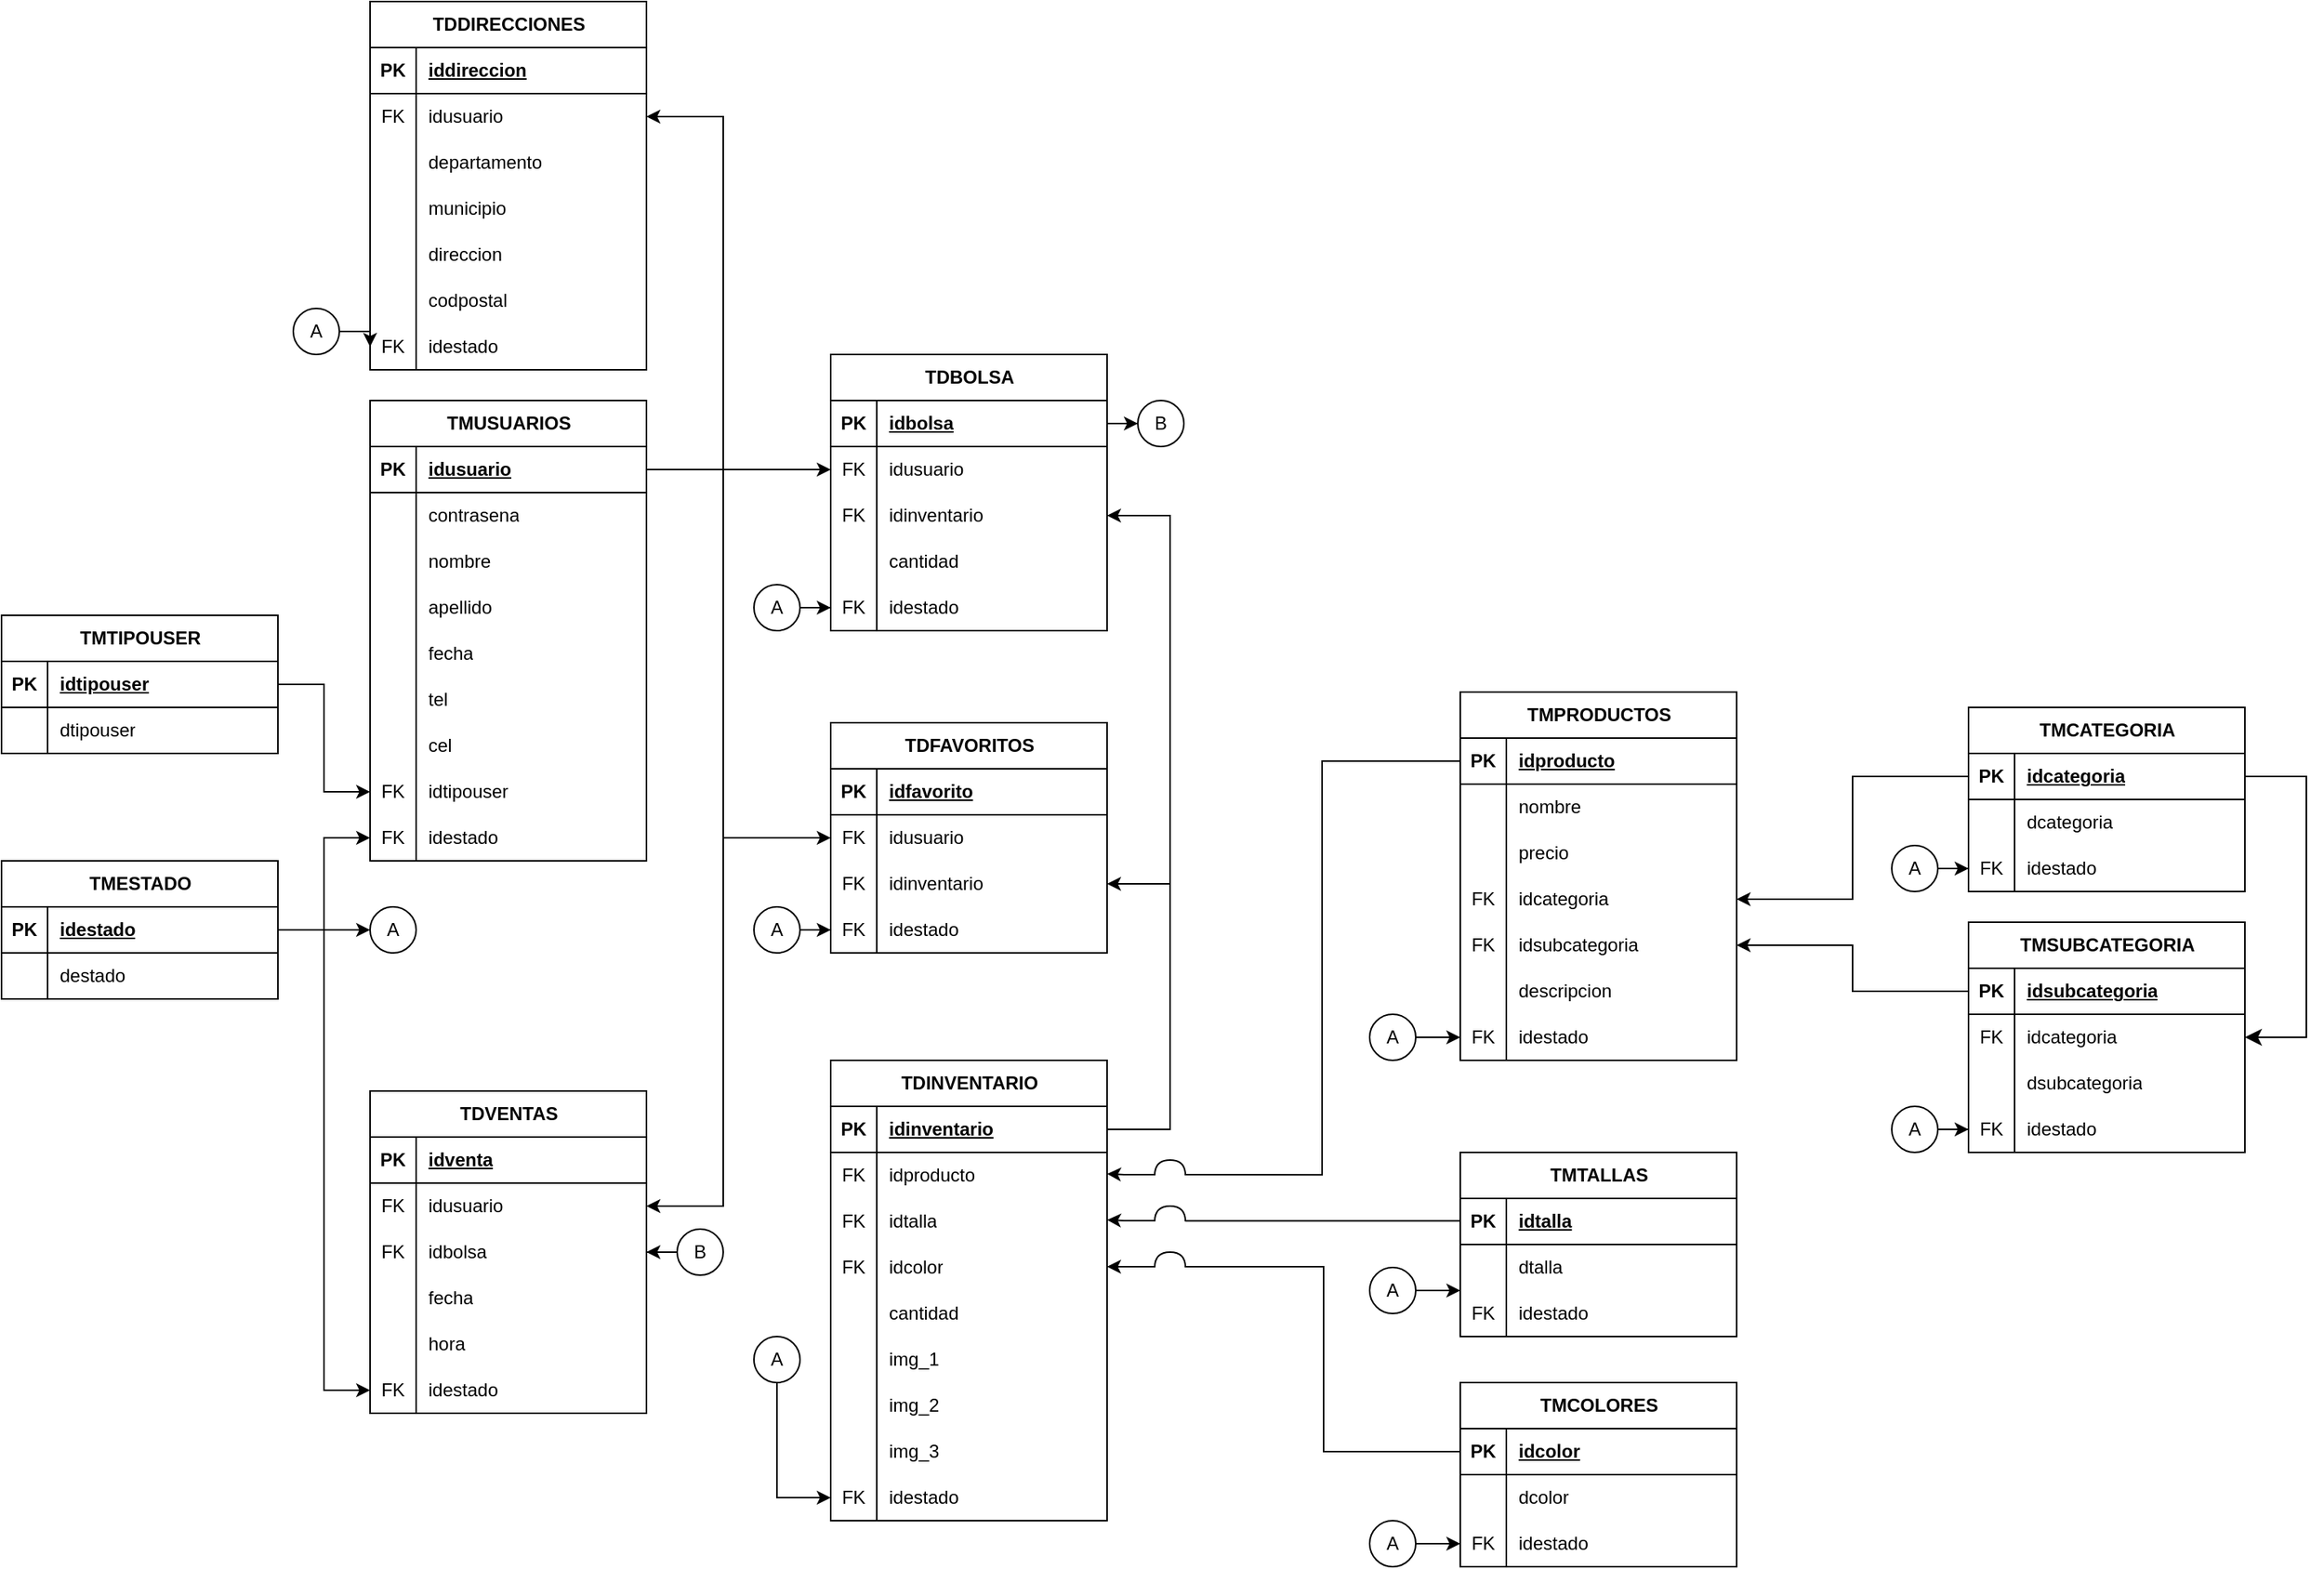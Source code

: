 <mxfile version="27.0.3">
  <diagram name="Página-1" id="In1TbEwWC-3ScAJXQ1o1">
    <mxGraphModel dx="1323" dy="693" grid="1" gridSize="10" guides="1" tooltips="1" connect="1" arrows="1" fold="1" page="1" pageScale="1" pageWidth="827" pageHeight="1169" math="0" shadow="0">
      <root>
        <mxCell id="0" />
        <mxCell id="1" parent="0" />
        <mxCell id="SU6ScK7gGJJosCIuW2FK-1" value="TMUSUARIOS" style="shape=table;startSize=30;container=1;collapsible=1;childLayout=tableLayout;fixedRows=1;rowLines=0;fontStyle=1;align=center;resizeLast=1;html=1;" parent="1" vertex="1">
          <mxGeometry x="269" y="260" width="180" height="300" as="geometry">
            <mxRectangle x="80" y="50" width="70" height="30" as="alternateBounds" />
          </mxGeometry>
        </mxCell>
        <mxCell id="SU6ScK7gGJJosCIuW2FK-2" value="" style="shape=tableRow;horizontal=0;startSize=0;swimlaneHead=0;swimlaneBody=0;fillColor=none;collapsible=0;dropTarget=0;points=[[0,0.5],[1,0.5]];portConstraint=eastwest;top=0;left=0;right=0;bottom=1;" parent="SU6ScK7gGJJosCIuW2FK-1" vertex="1">
          <mxGeometry y="30" width="180" height="30" as="geometry" />
        </mxCell>
        <mxCell id="SU6ScK7gGJJosCIuW2FK-3" value="PK" style="shape=partialRectangle;connectable=0;fillColor=none;top=0;left=0;bottom=0;right=0;fontStyle=1;overflow=hidden;whiteSpace=wrap;html=1;" parent="SU6ScK7gGJJosCIuW2FK-2" vertex="1">
          <mxGeometry width="30" height="30" as="geometry">
            <mxRectangle width="30" height="30" as="alternateBounds" />
          </mxGeometry>
        </mxCell>
        <mxCell id="SU6ScK7gGJJosCIuW2FK-4" value="idusuario" style="shape=partialRectangle;connectable=0;fillColor=none;top=0;left=0;bottom=0;right=0;align=left;spacingLeft=6;fontStyle=5;overflow=hidden;whiteSpace=wrap;html=1;" parent="SU6ScK7gGJJosCIuW2FK-2" vertex="1">
          <mxGeometry x="30" width="150" height="30" as="geometry">
            <mxRectangle width="150" height="30" as="alternateBounds" />
          </mxGeometry>
        </mxCell>
        <mxCell id="SU6ScK7gGJJosCIuW2FK-5" value="" style="shape=tableRow;horizontal=0;startSize=0;swimlaneHead=0;swimlaneBody=0;fillColor=none;collapsible=0;dropTarget=0;points=[[0,0.5],[1,0.5]];portConstraint=eastwest;top=0;left=0;right=0;bottom=0;" parent="SU6ScK7gGJJosCIuW2FK-1" vertex="1">
          <mxGeometry y="60" width="180" height="30" as="geometry" />
        </mxCell>
        <mxCell id="SU6ScK7gGJJosCIuW2FK-6" value="" style="shape=partialRectangle;connectable=0;fillColor=none;top=0;left=0;bottom=0;right=0;editable=1;overflow=hidden;whiteSpace=wrap;html=1;" parent="SU6ScK7gGJJosCIuW2FK-5" vertex="1">
          <mxGeometry width="30" height="30" as="geometry">
            <mxRectangle width="30" height="30" as="alternateBounds" />
          </mxGeometry>
        </mxCell>
        <mxCell id="SU6ScK7gGJJosCIuW2FK-7" value="contrasena" style="shape=partialRectangle;connectable=0;fillColor=none;top=0;left=0;bottom=0;right=0;align=left;spacingLeft=6;overflow=hidden;whiteSpace=wrap;html=1;" parent="SU6ScK7gGJJosCIuW2FK-5" vertex="1">
          <mxGeometry x="30" width="150" height="30" as="geometry">
            <mxRectangle width="150" height="30" as="alternateBounds" />
          </mxGeometry>
        </mxCell>
        <mxCell id="SU6ScK7gGJJosCIuW2FK-8" value="" style="shape=tableRow;horizontal=0;startSize=0;swimlaneHead=0;swimlaneBody=0;fillColor=none;collapsible=0;dropTarget=0;points=[[0,0.5],[1,0.5]];portConstraint=eastwest;top=0;left=0;right=0;bottom=0;" parent="SU6ScK7gGJJosCIuW2FK-1" vertex="1">
          <mxGeometry y="90" width="180" height="30" as="geometry" />
        </mxCell>
        <mxCell id="SU6ScK7gGJJosCIuW2FK-9" value="" style="shape=partialRectangle;connectable=0;fillColor=none;top=0;left=0;bottom=0;right=0;editable=1;overflow=hidden;whiteSpace=wrap;html=1;" parent="SU6ScK7gGJJosCIuW2FK-8" vertex="1">
          <mxGeometry width="30" height="30" as="geometry">
            <mxRectangle width="30" height="30" as="alternateBounds" />
          </mxGeometry>
        </mxCell>
        <mxCell id="SU6ScK7gGJJosCIuW2FK-10" value="nombre" style="shape=partialRectangle;connectable=0;fillColor=none;top=0;left=0;bottom=0;right=0;align=left;spacingLeft=6;overflow=hidden;whiteSpace=wrap;html=1;" parent="SU6ScK7gGJJosCIuW2FK-8" vertex="1">
          <mxGeometry x="30" width="150" height="30" as="geometry">
            <mxRectangle width="150" height="30" as="alternateBounds" />
          </mxGeometry>
        </mxCell>
        <mxCell id="SU6ScK7gGJJosCIuW2FK-11" value="" style="shape=tableRow;horizontal=0;startSize=0;swimlaneHead=0;swimlaneBody=0;fillColor=none;collapsible=0;dropTarget=0;points=[[0,0.5],[1,0.5]];portConstraint=eastwest;top=0;left=0;right=0;bottom=0;" parent="SU6ScK7gGJJosCIuW2FK-1" vertex="1">
          <mxGeometry y="120" width="180" height="30" as="geometry" />
        </mxCell>
        <mxCell id="SU6ScK7gGJJosCIuW2FK-12" value="" style="shape=partialRectangle;connectable=0;fillColor=none;top=0;left=0;bottom=0;right=0;editable=1;overflow=hidden;whiteSpace=wrap;html=1;" parent="SU6ScK7gGJJosCIuW2FK-11" vertex="1">
          <mxGeometry width="30" height="30" as="geometry">
            <mxRectangle width="30" height="30" as="alternateBounds" />
          </mxGeometry>
        </mxCell>
        <mxCell id="SU6ScK7gGJJosCIuW2FK-13" value="apellido" style="shape=partialRectangle;connectable=0;fillColor=none;top=0;left=0;bottom=0;right=0;align=left;spacingLeft=6;overflow=hidden;whiteSpace=wrap;html=1;" parent="SU6ScK7gGJJosCIuW2FK-11" vertex="1">
          <mxGeometry x="30" width="150" height="30" as="geometry">
            <mxRectangle width="150" height="30" as="alternateBounds" />
          </mxGeometry>
        </mxCell>
        <mxCell id="SU6ScK7gGJJosCIuW2FK-115" style="shape=tableRow;horizontal=0;startSize=0;swimlaneHead=0;swimlaneBody=0;fillColor=none;collapsible=0;dropTarget=0;points=[[0,0.5],[1,0.5]];portConstraint=eastwest;top=0;left=0;right=0;bottom=0;" parent="SU6ScK7gGJJosCIuW2FK-1" vertex="1">
          <mxGeometry y="150" width="180" height="30" as="geometry" />
        </mxCell>
        <mxCell id="SU6ScK7gGJJosCIuW2FK-116" style="shape=partialRectangle;connectable=0;fillColor=none;top=0;left=0;bottom=0;right=0;editable=1;overflow=hidden;whiteSpace=wrap;html=1;" parent="SU6ScK7gGJJosCIuW2FK-115" vertex="1">
          <mxGeometry width="30" height="30" as="geometry">
            <mxRectangle width="30" height="30" as="alternateBounds" />
          </mxGeometry>
        </mxCell>
        <mxCell id="SU6ScK7gGJJosCIuW2FK-117" value="fecha" style="shape=partialRectangle;connectable=0;fillColor=none;top=0;left=0;bottom=0;right=0;align=left;spacingLeft=6;overflow=hidden;whiteSpace=wrap;html=1;" parent="SU6ScK7gGJJosCIuW2FK-115" vertex="1">
          <mxGeometry x="30" width="150" height="30" as="geometry">
            <mxRectangle width="150" height="30" as="alternateBounds" />
          </mxGeometry>
        </mxCell>
        <mxCell id="SU6ScK7gGJJosCIuW2FK-118" style="shape=tableRow;horizontal=0;startSize=0;swimlaneHead=0;swimlaneBody=0;fillColor=none;collapsible=0;dropTarget=0;points=[[0,0.5],[1,0.5]];portConstraint=eastwest;top=0;left=0;right=0;bottom=0;" parent="SU6ScK7gGJJosCIuW2FK-1" vertex="1">
          <mxGeometry y="180" width="180" height="30" as="geometry" />
        </mxCell>
        <mxCell id="SU6ScK7gGJJosCIuW2FK-119" style="shape=partialRectangle;connectable=0;fillColor=none;top=0;left=0;bottom=0;right=0;editable=1;overflow=hidden;whiteSpace=wrap;html=1;" parent="SU6ScK7gGJJosCIuW2FK-118" vertex="1">
          <mxGeometry width="30" height="30" as="geometry">
            <mxRectangle width="30" height="30" as="alternateBounds" />
          </mxGeometry>
        </mxCell>
        <mxCell id="SU6ScK7gGJJosCIuW2FK-120" value="tel" style="shape=partialRectangle;connectable=0;fillColor=none;top=0;left=0;bottom=0;right=0;align=left;spacingLeft=6;overflow=hidden;whiteSpace=wrap;html=1;" parent="SU6ScK7gGJJosCIuW2FK-118" vertex="1">
          <mxGeometry x="30" width="150" height="30" as="geometry">
            <mxRectangle width="150" height="30" as="alternateBounds" />
          </mxGeometry>
        </mxCell>
        <mxCell id="SU6ScK7gGJJosCIuW2FK-27" style="shape=tableRow;horizontal=0;startSize=0;swimlaneHead=0;swimlaneBody=0;fillColor=none;collapsible=0;dropTarget=0;points=[[0,0.5],[1,0.5]];portConstraint=eastwest;top=0;left=0;right=0;bottom=0;" parent="SU6ScK7gGJJosCIuW2FK-1" vertex="1">
          <mxGeometry y="210" width="180" height="30" as="geometry" />
        </mxCell>
        <mxCell id="SU6ScK7gGJJosCIuW2FK-28" style="shape=partialRectangle;connectable=0;fillColor=none;top=0;left=0;bottom=0;right=0;editable=1;overflow=hidden;whiteSpace=wrap;html=1;" parent="SU6ScK7gGJJosCIuW2FK-27" vertex="1">
          <mxGeometry width="30" height="30" as="geometry">
            <mxRectangle width="30" height="30" as="alternateBounds" />
          </mxGeometry>
        </mxCell>
        <mxCell id="SU6ScK7gGJJosCIuW2FK-29" value="cel" style="shape=partialRectangle;connectable=0;fillColor=none;top=0;left=0;bottom=0;right=0;align=left;spacingLeft=6;overflow=hidden;whiteSpace=wrap;html=1;" parent="SU6ScK7gGJJosCIuW2FK-27" vertex="1">
          <mxGeometry x="30" width="150" height="30" as="geometry">
            <mxRectangle width="150" height="30" as="alternateBounds" />
          </mxGeometry>
        </mxCell>
        <mxCell id="SU6ScK7gGJJosCIuW2FK-37" style="shape=tableRow;horizontal=0;startSize=0;swimlaneHead=0;swimlaneBody=0;fillColor=none;collapsible=0;dropTarget=0;points=[[0,0.5],[1,0.5]];portConstraint=eastwest;top=0;left=0;right=0;bottom=0;" parent="SU6ScK7gGJJosCIuW2FK-1" vertex="1">
          <mxGeometry y="240" width="180" height="30" as="geometry" />
        </mxCell>
        <mxCell id="SU6ScK7gGJJosCIuW2FK-38" value="FK" style="shape=partialRectangle;connectable=0;fillColor=none;top=0;left=0;bottom=0;right=0;editable=1;overflow=hidden;whiteSpace=wrap;html=1;" parent="SU6ScK7gGJJosCIuW2FK-37" vertex="1">
          <mxGeometry width="30" height="30" as="geometry">
            <mxRectangle width="30" height="30" as="alternateBounds" />
          </mxGeometry>
        </mxCell>
        <mxCell id="SU6ScK7gGJJosCIuW2FK-39" value="idtipouser" style="shape=partialRectangle;connectable=0;fillColor=none;top=0;left=0;bottom=0;right=0;align=left;spacingLeft=6;overflow=hidden;whiteSpace=wrap;html=1;" parent="SU6ScK7gGJJosCIuW2FK-37" vertex="1">
          <mxGeometry x="30" width="150" height="30" as="geometry">
            <mxRectangle width="150" height="30" as="alternateBounds" />
          </mxGeometry>
        </mxCell>
        <mxCell id="SU6ScK7gGJJosCIuW2FK-40" style="shape=tableRow;horizontal=0;startSize=0;swimlaneHead=0;swimlaneBody=0;fillColor=none;collapsible=0;dropTarget=0;points=[[0,0.5],[1,0.5]];portConstraint=eastwest;top=0;left=0;right=0;bottom=0;" parent="SU6ScK7gGJJosCIuW2FK-1" vertex="1">
          <mxGeometry y="270" width="180" height="30" as="geometry" />
        </mxCell>
        <mxCell id="SU6ScK7gGJJosCIuW2FK-41" value="FK" style="shape=partialRectangle;connectable=0;fillColor=none;top=0;left=0;bottom=0;right=0;editable=1;overflow=hidden;whiteSpace=wrap;html=1;" parent="SU6ScK7gGJJosCIuW2FK-40" vertex="1">
          <mxGeometry width="30" height="30" as="geometry">
            <mxRectangle width="30" height="30" as="alternateBounds" />
          </mxGeometry>
        </mxCell>
        <mxCell id="SU6ScK7gGJJosCIuW2FK-42" value="idestado" style="shape=partialRectangle;connectable=0;fillColor=none;top=0;left=0;bottom=0;right=0;align=left;spacingLeft=6;overflow=hidden;whiteSpace=wrap;html=1;" parent="SU6ScK7gGJJosCIuW2FK-40" vertex="1">
          <mxGeometry x="30" width="150" height="30" as="geometry">
            <mxRectangle width="150" height="30" as="alternateBounds" />
          </mxGeometry>
        </mxCell>
        <mxCell id="SU6ScK7gGJJosCIuW2FK-14" value="TMESTADO" style="shape=table;startSize=30;container=1;collapsible=1;childLayout=tableLayout;fixedRows=1;rowLines=0;fontStyle=1;align=center;resizeLast=1;html=1;" parent="1" vertex="1">
          <mxGeometry x="29" y="560" width="180" height="90" as="geometry">
            <mxRectangle x="80" y="50" width="70" height="30" as="alternateBounds" />
          </mxGeometry>
        </mxCell>
        <mxCell id="SU6ScK7gGJJosCIuW2FK-15" value="" style="shape=tableRow;horizontal=0;startSize=0;swimlaneHead=0;swimlaneBody=0;fillColor=none;collapsible=0;dropTarget=0;points=[[0,0.5],[1,0.5]];portConstraint=eastwest;top=0;left=0;right=0;bottom=1;" parent="SU6ScK7gGJJosCIuW2FK-14" vertex="1">
          <mxGeometry y="30" width="180" height="30" as="geometry" />
        </mxCell>
        <mxCell id="SU6ScK7gGJJosCIuW2FK-16" value="PK" style="shape=partialRectangle;connectable=0;fillColor=none;top=0;left=0;bottom=0;right=0;fontStyle=1;overflow=hidden;whiteSpace=wrap;html=1;" parent="SU6ScK7gGJJosCIuW2FK-15" vertex="1">
          <mxGeometry width="30" height="30" as="geometry">
            <mxRectangle width="30" height="30" as="alternateBounds" />
          </mxGeometry>
        </mxCell>
        <mxCell id="SU6ScK7gGJJosCIuW2FK-17" value="idestado" style="shape=partialRectangle;connectable=0;fillColor=none;top=0;left=0;bottom=0;right=0;align=left;spacingLeft=6;fontStyle=5;overflow=hidden;whiteSpace=wrap;html=1;" parent="SU6ScK7gGJJosCIuW2FK-15" vertex="1">
          <mxGeometry x="30" width="150" height="30" as="geometry">
            <mxRectangle width="150" height="30" as="alternateBounds" />
          </mxGeometry>
        </mxCell>
        <mxCell id="SU6ScK7gGJJosCIuW2FK-18" value="" style="shape=tableRow;horizontal=0;startSize=0;swimlaneHead=0;swimlaneBody=0;fillColor=none;collapsible=0;dropTarget=0;points=[[0,0.5],[1,0.5]];portConstraint=eastwest;top=0;left=0;right=0;bottom=0;" parent="SU6ScK7gGJJosCIuW2FK-14" vertex="1">
          <mxGeometry y="60" width="180" height="30" as="geometry" />
        </mxCell>
        <mxCell id="SU6ScK7gGJJosCIuW2FK-19" value="" style="shape=partialRectangle;connectable=0;fillColor=none;top=0;left=0;bottom=0;right=0;editable=1;overflow=hidden;whiteSpace=wrap;html=1;" parent="SU6ScK7gGJJosCIuW2FK-18" vertex="1">
          <mxGeometry width="30" height="30" as="geometry">
            <mxRectangle width="30" height="30" as="alternateBounds" />
          </mxGeometry>
        </mxCell>
        <mxCell id="SU6ScK7gGJJosCIuW2FK-20" value="destado" style="shape=partialRectangle;connectable=0;fillColor=none;top=0;left=0;bottom=0;right=0;align=left;spacingLeft=6;overflow=hidden;whiteSpace=wrap;html=1;" parent="SU6ScK7gGJJosCIuW2FK-18" vertex="1">
          <mxGeometry x="30" width="150" height="30" as="geometry">
            <mxRectangle width="150" height="30" as="alternateBounds" />
          </mxGeometry>
        </mxCell>
        <mxCell id="SU6ScK7gGJJosCIuW2FK-30" value="TMTIPOUSER" style="shape=table;startSize=30;container=1;collapsible=1;childLayout=tableLayout;fixedRows=1;rowLines=0;fontStyle=1;align=center;resizeLast=1;html=1;" parent="1" vertex="1">
          <mxGeometry x="29" y="400" width="180" height="90" as="geometry">
            <mxRectangle x="80" y="50" width="70" height="30" as="alternateBounds" />
          </mxGeometry>
        </mxCell>
        <mxCell id="SU6ScK7gGJJosCIuW2FK-31" value="" style="shape=tableRow;horizontal=0;startSize=0;swimlaneHead=0;swimlaneBody=0;fillColor=none;collapsible=0;dropTarget=0;points=[[0,0.5],[1,0.5]];portConstraint=eastwest;top=0;left=0;right=0;bottom=1;" parent="SU6ScK7gGJJosCIuW2FK-30" vertex="1">
          <mxGeometry y="30" width="180" height="30" as="geometry" />
        </mxCell>
        <mxCell id="SU6ScK7gGJJosCIuW2FK-32" value="PK" style="shape=partialRectangle;connectable=0;fillColor=none;top=0;left=0;bottom=0;right=0;fontStyle=1;overflow=hidden;whiteSpace=wrap;html=1;" parent="SU6ScK7gGJJosCIuW2FK-31" vertex="1">
          <mxGeometry width="30" height="30" as="geometry">
            <mxRectangle width="30" height="30" as="alternateBounds" />
          </mxGeometry>
        </mxCell>
        <mxCell id="SU6ScK7gGJJosCIuW2FK-33" value="idtipouser" style="shape=partialRectangle;connectable=0;fillColor=none;top=0;left=0;bottom=0;right=0;align=left;spacingLeft=6;fontStyle=5;overflow=hidden;whiteSpace=wrap;html=1;" parent="SU6ScK7gGJJosCIuW2FK-31" vertex="1">
          <mxGeometry x="30" width="150" height="30" as="geometry">
            <mxRectangle width="150" height="30" as="alternateBounds" />
          </mxGeometry>
        </mxCell>
        <mxCell id="SU6ScK7gGJJosCIuW2FK-34" value="" style="shape=tableRow;horizontal=0;startSize=0;swimlaneHead=0;swimlaneBody=0;fillColor=none;collapsible=0;dropTarget=0;points=[[0,0.5],[1,0.5]];portConstraint=eastwest;top=0;left=0;right=0;bottom=0;" parent="SU6ScK7gGJJosCIuW2FK-30" vertex="1">
          <mxGeometry y="60" width="180" height="30" as="geometry" />
        </mxCell>
        <mxCell id="SU6ScK7gGJJosCIuW2FK-35" value="" style="shape=partialRectangle;connectable=0;fillColor=none;top=0;left=0;bottom=0;right=0;editable=1;overflow=hidden;whiteSpace=wrap;html=1;" parent="SU6ScK7gGJJosCIuW2FK-34" vertex="1">
          <mxGeometry width="30" height="30" as="geometry">
            <mxRectangle width="30" height="30" as="alternateBounds" />
          </mxGeometry>
        </mxCell>
        <mxCell id="SU6ScK7gGJJosCIuW2FK-36" value="dtipouser" style="shape=partialRectangle;connectable=0;fillColor=none;top=0;left=0;bottom=0;right=0;align=left;spacingLeft=6;overflow=hidden;whiteSpace=wrap;html=1;" parent="SU6ScK7gGJJosCIuW2FK-34" vertex="1">
          <mxGeometry x="30" width="150" height="30" as="geometry">
            <mxRectangle width="150" height="30" as="alternateBounds" />
          </mxGeometry>
        </mxCell>
        <mxCell id="SU6ScK7gGJJosCIuW2FK-43" style="edgeStyle=orthogonalEdgeStyle;rounded=0;orthogonalLoop=1;jettySize=auto;html=1;entryX=0;entryY=0.5;entryDx=0;entryDy=0;" parent="1" source="SU6ScK7gGJJosCIuW2FK-31" target="SU6ScK7gGJJosCIuW2FK-37" edge="1">
          <mxGeometry relative="1" as="geometry" />
        </mxCell>
        <mxCell id="SU6ScK7gGJJosCIuW2FK-44" style="edgeStyle=orthogonalEdgeStyle;rounded=0;orthogonalLoop=1;jettySize=auto;html=1;entryX=0;entryY=0.5;entryDx=0;entryDy=0;" parent="1" source="SU6ScK7gGJJosCIuW2FK-15" target="SU6ScK7gGJJosCIuW2FK-40" edge="1">
          <mxGeometry relative="1" as="geometry" />
        </mxCell>
        <mxCell id="SU6ScK7gGJJosCIuW2FK-45" value="TDBOLSA" style="shape=table;startSize=30;container=1;collapsible=1;childLayout=tableLayout;fixedRows=1;rowLines=0;fontStyle=1;align=center;resizeLast=1;html=1;" parent="1" vertex="1">
          <mxGeometry x="569" y="230" width="180" height="180" as="geometry">
            <mxRectangle x="80" y="50" width="70" height="30" as="alternateBounds" />
          </mxGeometry>
        </mxCell>
        <mxCell id="SU6ScK7gGJJosCIuW2FK-46" value="" style="shape=tableRow;horizontal=0;startSize=0;swimlaneHead=0;swimlaneBody=0;fillColor=none;collapsible=0;dropTarget=0;points=[[0,0.5],[1,0.5]];portConstraint=eastwest;top=0;left=0;right=0;bottom=1;" parent="SU6ScK7gGJJosCIuW2FK-45" vertex="1">
          <mxGeometry y="30" width="180" height="30" as="geometry" />
        </mxCell>
        <mxCell id="SU6ScK7gGJJosCIuW2FK-47" value="PK" style="shape=partialRectangle;connectable=0;fillColor=none;top=0;left=0;bottom=0;right=0;fontStyle=1;overflow=hidden;whiteSpace=wrap;html=1;" parent="SU6ScK7gGJJosCIuW2FK-46" vertex="1">
          <mxGeometry width="30" height="30" as="geometry">
            <mxRectangle width="30" height="30" as="alternateBounds" />
          </mxGeometry>
        </mxCell>
        <mxCell id="SU6ScK7gGJJosCIuW2FK-48" value="idbolsa" style="shape=partialRectangle;connectable=0;fillColor=none;top=0;left=0;bottom=0;right=0;align=left;spacingLeft=6;fontStyle=5;overflow=hidden;whiteSpace=wrap;html=1;" parent="SU6ScK7gGJJosCIuW2FK-46" vertex="1">
          <mxGeometry x="30" width="150" height="30" as="geometry">
            <mxRectangle width="150" height="30" as="alternateBounds" />
          </mxGeometry>
        </mxCell>
        <mxCell id="SU6ScK7gGJJosCIuW2FK-128" style="shape=tableRow;horizontal=0;startSize=0;swimlaneHead=0;swimlaneBody=0;fillColor=none;collapsible=0;dropTarget=0;points=[[0,0.5],[1,0.5]];portConstraint=eastwest;top=0;left=0;right=0;bottom=0;" parent="SU6ScK7gGJJosCIuW2FK-45" vertex="1">
          <mxGeometry y="60" width="180" height="30" as="geometry" />
        </mxCell>
        <mxCell id="SU6ScK7gGJJosCIuW2FK-129" value="FK" style="shape=partialRectangle;connectable=0;fillColor=none;top=0;left=0;bottom=0;right=0;editable=1;overflow=hidden;whiteSpace=wrap;html=1;" parent="SU6ScK7gGJJosCIuW2FK-128" vertex="1">
          <mxGeometry width="30" height="30" as="geometry">
            <mxRectangle width="30" height="30" as="alternateBounds" />
          </mxGeometry>
        </mxCell>
        <mxCell id="SU6ScK7gGJJosCIuW2FK-130" value="idusuario" style="shape=partialRectangle;connectable=0;fillColor=none;top=0;left=0;bottom=0;right=0;align=left;spacingLeft=6;overflow=hidden;whiteSpace=wrap;html=1;" parent="SU6ScK7gGJJosCIuW2FK-128" vertex="1">
          <mxGeometry x="30" width="150" height="30" as="geometry">
            <mxRectangle width="150" height="30" as="alternateBounds" />
          </mxGeometry>
        </mxCell>
        <mxCell id="SU6ScK7gGJJosCIuW2FK-49" value="" style="shape=tableRow;horizontal=0;startSize=0;swimlaneHead=0;swimlaneBody=0;fillColor=none;collapsible=0;dropTarget=0;points=[[0,0.5],[1,0.5]];portConstraint=eastwest;top=0;left=0;right=0;bottom=0;" parent="SU6ScK7gGJJosCIuW2FK-45" vertex="1">
          <mxGeometry y="90" width="180" height="30" as="geometry" />
        </mxCell>
        <mxCell id="SU6ScK7gGJJosCIuW2FK-50" value="FK" style="shape=partialRectangle;connectable=0;fillColor=none;top=0;left=0;bottom=0;right=0;editable=1;overflow=hidden;whiteSpace=wrap;html=1;" parent="SU6ScK7gGJJosCIuW2FK-49" vertex="1">
          <mxGeometry width="30" height="30" as="geometry">
            <mxRectangle width="30" height="30" as="alternateBounds" />
          </mxGeometry>
        </mxCell>
        <mxCell id="SU6ScK7gGJJosCIuW2FK-51" value="idinventario" style="shape=partialRectangle;connectable=0;fillColor=none;top=0;left=0;bottom=0;right=0;align=left;spacingLeft=6;overflow=hidden;whiteSpace=wrap;html=1;" parent="SU6ScK7gGJJosCIuW2FK-49" vertex="1">
          <mxGeometry x="30" width="150" height="30" as="geometry">
            <mxRectangle width="150" height="30" as="alternateBounds" />
          </mxGeometry>
        </mxCell>
        <mxCell id="SU6ScK7gGJJosCIuW2FK-67" style="shape=tableRow;horizontal=0;startSize=0;swimlaneHead=0;swimlaneBody=0;fillColor=none;collapsible=0;dropTarget=0;points=[[0,0.5],[1,0.5]];portConstraint=eastwest;top=0;left=0;right=0;bottom=0;" parent="SU6ScK7gGJJosCIuW2FK-45" vertex="1">
          <mxGeometry y="120" width="180" height="30" as="geometry" />
        </mxCell>
        <mxCell id="SU6ScK7gGJJosCIuW2FK-68" style="shape=partialRectangle;connectable=0;fillColor=none;top=0;left=0;bottom=0;right=0;editable=1;overflow=hidden;whiteSpace=wrap;html=1;" parent="SU6ScK7gGJJosCIuW2FK-67" vertex="1">
          <mxGeometry width="30" height="30" as="geometry">
            <mxRectangle width="30" height="30" as="alternateBounds" />
          </mxGeometry>
        </mxCell>
        <mxCell id="SU6ScK7gGJJosCIuW2FK-69" value="cantidad" style="shape=partialRectangle;connectable=0;fillColor=none;top=0;left=0;bottom=0;right=0;align=left;spacingLeft=6;overflow=hidden;whiteSpace=wrap;html=1;" parent="SU6ScK7gGJJosCIuW2FK-67" vertex="1">
          <mxGeometry x="30" width="150" height="30" as="geometry">
            <mxRectangle width="150" height="30" as="alternateBounds" />
          </mxGeometry>
        </mxCell>
        <mxCell id="SU6ScK7gGJJosCIuW2FK-70" style="shape=tableRow;horizontal=0;startSize=0;swimlaneHead=0;swimlaneBody=0;fillColor=none;collapsible=0;dropTarget=0;points=[[0,0.5],[1,0.5]];portConstraint=eastwest;top=0;left=0;right=0;bottom=0;" parent="SU6ScK7gGJJosCIuW2FK-45" vertex="1">
          <mxGeometry y="150" width="180" height="30" as="geometry" />
        </mxCell>
        <mxCell id="SU6ScK7gGJJosCIuW2FK-71" value="FK" style="shape=partialRectangle;connectable=0;fillColor=none;top=0;left=0;bottom=0;right=0;editable=1;overflow=hidden;whiteSpace=wrap;html=1;" parent="SU6ScK7gGJJosCIuW2FK-70" vertex="1">
          <mxGeometry width="30" height="30" as="geometry">
            <mxRectangle width="30" height="30" as="alternateBounds" />
          </mxGeometry>
        </mxCell>
        <mxCell id="SU6ScK7gGJJosCIuW2FK-72" value="idestado" style="shape=partialRectangle;connectable=0;fillColor=none;top=0;left=0;bottom=0;right=0;align=left;spacingLeft=6;overflow=hidden;whiteSpace=wrap;html=1;" parent="SU6ScK7gGJJosCIuW2FK-70" vertex="1">
          <mxGeometry x="30" width="150" height="30" as="geometry">
            <mxRectangle width="150" height="30" as="alternateBounds" />
          </mxGeometry>
        </mxCell>
        <mxCell id="SU6ScK7gGJJosCIuW2FK-52" value="TDFAVORITOS" style="shape=table;startSize=30;container=1;collapsible=1;childLayout=tableLayout;fixedRows=1;rowLines=0;fontStyle=1;align=center;resizeLast=1;html=1;" parent="1" vertex="1">
          <mxGeometry x="569" y="470" width="180" height="150" as="geometry">
            <mxRectangle x="80" y="50" width="70" height="30" as="alternateBounds" />
          </mxGeometry>
        </mxCell>
        <mxCell id="SU6ScK7gGJJosCIuW2FK-53" value="" style="shape=tableRow;horizontal=0;startSize=0;swimlaneHead=0;swimlaneBody=0;fillColor=none;collapsible=0;dropTarget=0;points=[[0,0.5],[1,0.5]];portConstraint=eastwest;top=0;left=0;right=0;bottom=1;" parent="SU6ScK7gGJJosCIuW2FK-52" vertex="1">
          <mxGeometry y="30" width="180" height="30" as="geometry" />
        </mxCell>
        <mxCell id="SU6ScK7gGJJosCIuW2FK-54" value="PK" style="shape=partialRectangle;connectable=0;fillColor=none;top=0;left=0;bottom=0;right=0;fontStyle=1;overflow=hidden;whiteSpace=wrap;html=1;" parent="SU6ScK7gGJJosCIuW2FK-53" vertex="1">
          <mxGeometry width="30" height="30" as="geometry">
            <mxRectangle width="30" height="30" as="alternateBounds" />
          </mxGeometry>
        </mxCell>
        <mxCell id="SU6ScK7gGJJosCIuW2FK-55" value="idfavorito" style="shape=partialRectangle;connectable=0;fillColor=none;top=0;left=0;bottom=0;right=0;align=left;spacingLeft=6;fontStyle=5;overflow=hidden;whiteSpace=wrap;html=1;" parent="SU6ScK7gGJJosCIuW2FK-53" vertex="1">
          <mxGeometry x="30" width="150" height="30" as="geometry">
            <mxRectangle width="150" height="30" as="alternateBounds" />
          </mxGeometry>
        </mxCell>
        <mxCell id="SU6ScK7gGJJosCIuW2FK-137" style="shape=tableRow;horizontal=0;startSize=0;swimlaneHead=0;swimlaneBody=0;fillColor=none;collapsible=0;dropTarget=0;points=[[0,0.5],[1,0.5]];portConstraint=eastwest;top=0;left=0;right=0;bottom=0;" parent="SU6ScK7gGJJosCIuW2FK-52" vertex="1">
          <mxGeometry y="60" width="180" height="30" as="geometry" />
        </mxCell>
        <mxCell id="SU6ScK7gGJJosCIuW2FK-138" value="FK" style="shape=partialRectangle;connectable=0;fillColor=none;top=0;left=0;bottom=0;right=0;editable=1;overflow=hidden;whiteSpace=wrap;html=1;" parent="SU6ScK7gGJJosCIuW2FK-137" vertex="1">
          <mxGeometry width="30" height="30" as="geometry">
            <mxRectangle width="30" height="30" as="alternateBounds" />
          </mxGeometry>
        </mxCell>
        <mxCell id="SU6ScK7gGJJosCIuW2FK-139" value="idusuario" style="shape=partialRectangle;connectable=0;fillColor=none;top=0;left=0;bottom=0;right=0;align=left;spacingLeft=6;overflow=hidden;whiteSpace=wrap;html=1;" parent="SU6ScK7gGJJosCIuW2FK-137" vertex="1">
          <mxGeometry x="30" width="150" height="30" as="geometry">
            <mxRectangle width="150" height="30" as="alternateBounds" />
          </mxGeometry>
        </mxCell>
        <mxCell id="SU6ScK7gGJJosCIuW2FK-56" value="" style="shape=tableRow;horizontal=0;startSize=0;swimlaneHead=0;swimlaneBody=0;fillColor=none;collapsible=0;dropTarget=0;points=[[0,0.5],[1,0.5]];portConstraint=eastwest;top=0;left=0;right=0;bottom=0;" parent="SU6ScK7gGJJosCIuW2FK-52" vertex="1">
          <mxGeometry y="90" width="180" height="30" as="geometry" />
        </mxCell>
        <mxCell id="SU6ScK7gGJJosCIuW2FK-57" value="FK" style="shape=partialRectangle;connectable=0;fillColor=none;top=0;left=0;bottom=0;right=0;editable=1;overflow=hidden;whiteSpace=wrap;html=1;" parent="SU6ScK7gGJJosCIuW2FK-56" vertex="1">
          <mxGeometry width="30" height="30" as="geometry">
            <mxRectangle width="30" height="30" as="alternateBounds" />
          </mxGeometry>
        </mxCell>
        <mxCell id="SU6ScK7gGJJosCIuW2FK-58" value="idinventario" style="shape=partialRectangle;connectable=0;fillColor=none;top=0;left=0;bottom=0;right=0;align=left;spacingLeft=6;overflow=hidden;whiteSpace=wrap;html=1;" parent="SU6ScK7gGJJosCIuW2FK-56" vertex="1">
          <mxGeometry x="30" width="150" height="30" as="geometry">
            <mxRectangle width="150" height="30" as="alternateBounds" />
          </mxGeometry>
        </mxCell>
        <mxCell id="SU6ScK7gGJJosCIuW2FK-73" style="shape=tableRow;horizontal=0;startSize=0;swimlaneHead=0;swimlaneBody=0;fillColor=none;collapsible=0;dropTarget=0;points=[[0,0.5],[1,0.5]];portConstraint=eastwest;top=0;left=0;right=0;bottom=0;" parent="SU6ScK7gGJJosCIuW2FK-52" vertex="1">
          <mxGeometry y="120" width="180" height="30" as="geometry" />
        </mxCell>
        <mxCell id="SU6ScK7gGJJosCIuW2FK-74" value="FK" style="shape=partialRectangle;connectable=0;fillColor=none;top=0;left=0;bottom=0;right=0;editable=1;overflow=hidden;whiteSpace=wrap;html=1;" parent="SU6ScK7gGJJosCIuW2FK-73" vertex="1">
          <mxGeometry width="30" height="30" as="geometry">
            <mxRectangle width="30" height="30" as="alternateBounds" />
          </mxGeometry>
        </mxCell>
        <mxCell id="SU6ScK7gGJJosCIuW2FK-75" value="idestado" style="shape=partialRectangle;connectable=0;fillColor=none;top=0;left=0;bottom=0;right=0;align=left;spacingLeft=6;overflow=hidden;whiteSpace=wrap;html=1;" parent="SU6ScK7gGJJosCIuW2FK-73" vertex="1">
          <mxGeometry x="30" width="150" height="30" as="geometry">
            <mxRectangle width="150" height="30" as="alternateBounds" />
          </mxGeometry>
        </mxCell>
        <mxCell id="SU6ScK7gGJJosCIuW2FK-79" value="A" style="ellipse;whiteSpace=wrap;html=1;aspect=fixed;" parent="1" vertex="1">
          <mxGeometry x="269" y="590" width="30" height="30" as="geometry" />
        </mxCell>
        <mxCell id="SU6ScK7gGJJosCIuW2FK-82" style="edgeStyle=orthogonalEdgeStyle;rounded=0;orthogonalLoop=1;jettySize=auto;html=1;" parent="1" source="SU6ScK7gGJJosCIuW2FK-81" target="SU6ScK7gGJJosCIuW2FK-73" edge="1">
          <mxGeometry relative="1" as="geometry" />
        </mxCell>
        <mxCell id="SU6ScK7gGJJosCIuW2FK-81" value="A" style="ellipse;whiteSpace=wrap;html=1;aspect=fixed;" parent="1" vertex="1">
          <mxGeometry x="519" y="590" width="30" height="30" as="geometry" />
        </mxCell>
        <mxCell id="SU6ScK7gGJJosCIuW2FK-84" style="edgeStyle=orthogonalEdgeStyle;rounded=0;orthogonalLoop=1;jettySize=auto;html=1;" parent="1" source="SU6ScK7gGJJosCIuW2FK-83" target="SU6ScK7gGJJosCIuW2FK-70" edge="1">
          <mxGeometry relative="1" as="geometry" />
        </mxCell>
        <mxCell id="SU6ScK7gGJJosCIuW2FK-83" value="A" style="ellipse;whiteSpace=wrap;html=1;aspect=fixed;" parent="1" vertex="1">
          <mxGeometry x="519" y="380" width="30" height="30" as="geometry" />
        </mxCell>
        <mxCell id="SU6ScK7gGJJosCIuW2FK-85" value="TMPRODUCTOS" style="shape=table;startSize=30;container=1;collapsible=1;childLayout=tableLayout;fixedRows=1;rowLines=0;fontStyle=1;align=center;resizeLast=1;html=1;" parent="1" vertex="1">
          <mxGeometry x="979" y="450" width="180" height="240" as="geometry">
            <mxRectangle x="80" y="50" width="70" height="30" as="alternateBounds" />
          </mxGeometry>
        </mxCell>
        <mxCell id="SU6ScK7gGJJosCIuW2FK-86" value="" style="shape=tableRow;horizontal=0;startSize=0;swimlaneHead=0;swimlaneBody=0;fillColor=none;collapsible=0;dropTarget=0;points=[[0,0.5],[1,0.5]];portConstraint=eastwest;top=0;left=0;right=0;bottom=1;" parent="SU6ScK7gGJJosCIuW2FK-85" vertex="1">
          <mxGeometry y="30" width="180" height="30" as="geometry" />
        </mxCell>
        <mxCell id="SU6ScK7gGJJosCIuW2FK-87" value="PK" style="shape=partialRectangle;connectable=0;fillColor=none;top=0;left=0;bottom=0;right=0;fontStyle=1;overflow=hidden;whiteSpace=wrap;html=1;" parent="SU6ScK7gGJJosCIuW2FK-86" vertex="1">
          <mxGeometry width="30" height="30" as="geometry">
            <mxRectangle width="30" height="30" as="alternateBounds" />
          </mxGeometry>
        </mxCell>
        <mxCell id="SU6ScK7gGJJosCIuW2FK-88" value="idproducto" style="shape=partialRectangle;connectable=0;fillColor=none;top=0;left=0;bottom=0;right=0;align=left;spacingLeft=6;fontStyle=5;overflow=hidden;whiteSpace=wrap;html=1;" parent="SU6ScK7gGJJosCIuW2FK-86" vertex="1">
          <mxGeometry x="30" width="150" height="30" as="geometry">
            <mxRectangle width="150" height="30" as="alternateBounds" />
          </mxGeometry>
        </mxCell>
        <mxCell id="SU6ScK7gGJJosCIuW2FK-95" style="shape=tableRow;horizontal=0;startSize=0;swimlaneHead=0;swimlaneBody=0;fillColor=none;collapsible=0;dropTarget=0;points=[[0,0.5],[1,0.5]];portConstraint=eastwest;top=0;left=0;right=0;bottom=0;" parent="SU6ScK7gGJJosCIuW2FK-85" vertex="1">
          <mxGeometry y="60" width="180" height="30" as="geometry" />
        </mxCell>
        <mxCell id="SU6ScK7gGJJosCIuW2FK-96" style="shape=partialRectangle;connectable=0;fillColor=none;top=0;left=0;bottom=0;right=0;editable=1;overflow=hidden;whiteSpace=wrap;html=1;" parent="SU6ScK7gGJJosCIuW2FK-95" vertex="1">
          <mxGeometry width="30" height="30" as="geometry">
            <mxRectangle width="30" height="30" as="alternateBounds" />
          </mxGeometry>
        </mxCell>
        <mxCell id="SU6ScK7gGJJosCIuW2FK-97" value="nombre" style="shape=partialRectangle;connectable=0;fillColor=none;top=0;left=0;bottom=0;right=0;align=left;spacingLeft=6;overflow=hidden;whiteSpace=wrap;html=1;" parent="SU6ScK7gGJJosCIuW2FK-95" vertex="1">
          <mxGeometry x="30" width="150" height="30" as="geometry">
            <mxRectangle width="150" height="30" as="alternateBounds" />
          </mxGeometry>
        </mxCell>
        <mxCell id="SU6ScK7gGJJosCIuW2FK-89" value="" style="shape=tableRow;horizontal=0;startSize=0;swimlaneHead=0;swimlaneBody=0;fillColor=none;collapsible=0;dropTarget=0;points=[[0,0.5],[1,0.5]];portConstraint=eastwest;top=0;left=0;right=0;bottom=0;" parent="SU6ScK7gGJJosCIuW2FK-85" vertex="1">
          <mxGeometry y="90" width="180" height="30" as="geometry" />
        </mxCell>
        <mxCell id="SU6ScK7gGJJosCIuW2FK-90" value="" style="shape=partialRectangle;connectable=0;fillColor=none;top=0;left=0;bottom=0;right=0;editable=1;overflow=hidden;whiteSpace=wrap;html=1;" parent="SU6ScK7gGJJosCIuW2FK-89" vertex="1">
          <mxGeometry width="30" height="30" as="geometry">
            <mxRectangle width="30" height="30" as="alternateBounds" />
          </mxGeometry>
        </mxCell>
        <mxCell id="SU6ScK7gGJJosCIuW2FK-91" value="precio" style="shape=partialRectangle;connectable=0;fillColor=none;top=0;left=0;bottom=0;right=0;align=left;spacingLeft=6;overflow=hidden;whiteSpace=wrap;html=1;" parent="SU6ScK7gGJJosCIuW2FK-89" vertex="1">
          <mxGeometry x="30" width="150" height="30" as="geometry">
            <mxRectangle width="150" height="30" as="alternateBounds" />
          </mxGeometry>
        </mxCell>
        <mxCell id="cb-IHy40HmAKYukvbpze-4" style="shape=tableRow;horizontal=0;startSize=0;swimlaneHead=0;swimlaneBody=0;fillColor=none;collapsible=0;dropTarget=0;points=[[0,0.5],[1,0.5]];portConstraint=eastwest;top=0;left=0;right=0;bottom=0;" parent="SU6ScK7gGJJosCIuW2FK-85" vertex="1">
          <mxGeometry y="120" width="180" height="30" as="geometry" />
        </mxCell>
        <mxCell id="cb-IHy40HmAKYukvbpze-5" value="FK" style="shape=partialRectangle;connectable=0;fillColor=none;top=0;left=0;bottom=0;right=0;editable=1;overflow=hidden;whiteSpace=wrap;html=1;" parent="cb-IHy40HmAKYukvbpze-4" vertex="1">
          <mxGeometry width="30" height="30" as="geometry">
            <mxRectangle width="30" height="30" as="alternateBounds" />
          </mxGeometry>
        </mxCell>
        <mxCell id="cb-IHy40HmAKYukvbpze-6" value="idcategoria" style="shape=partialRectangle;connectable=0;fillColor=none;top=0;left=0;bottom=0;right=0;align=left;spacingLeft=6;overflow=hidden;whiteSpace=wrap;html=1;" parent="cb-IHy40HmAKYukvbpze-4" vertex="1">
          <mxGeometry x="30" width="150" height="30" as="geometry">
            <mxRectangle width="150" height="30" as="alternateBounds" />
          </mxGeometry>
        </mxCell>
        <mxCell id="cb-IHy40HmAKYukvbpze-1" style="shape=tableRow;horizontal=0;startSize=0;swimlaneHead=0;swimlaneBody=0;fillColor=none;collapsible=0;dropTarget=0;points=[[0,0.5],[1,0.5]];portConstraint=eastwest;top=0;left=0;right=0;bottom=0;" parent="SU6ScK7gGJJosCIuW2FK-85" vertex="1">
          <mxGeometry y="150" width="180" height="30" as="geometry" />
        </mxCell>
        <mxCell id="cb-IHy40HmAKYukvbpze-2" value="FK" style="shape=partialRectangle;connectable=0;fillColor=none;top=0;left=0;bottom=0;right=0;editable=1;overflow=hidden;whiteSpace=wrap;html=1;" parent="cb-IHy40HmAKYukvbpze-1" vertex="1">
          <mxGeometry width="30" height="30" as="geometry">
            <mxRectangle width="30" height="30" as="alternateBounds" />
          </mxGeometry>
        </mxCell>
        <mxCell id="cb-IHy40HmAKYukvbpze-3" value="idsubcategoria" style="shape=partialRectangle;connectable=0;fillColor=none;top=0;left=0;bottom=0;right=0;align=left;spacingLeft=6;overflow=hidden;whiteSpace=wrap;html=1;" parent="cb-IHy40HmAKYukvbpze-1" vertex="1">
          <mxGeometry x="30" width="150" height="30" as="geometry">
            <mxRectangle width="150" height="30" as="alternateBounds" />
          </mxGeometry>
        </mxCell>
        <mxCell id="SU6ScK7gGJJosCIuW2FK-101" style="shape=tableRow;horizontal=0;startSize=0;swimlaneHead=0;swimlaneBody=0;fillColor=none;collapsible=0;dropTarget=0;points=[[0,0.5],[1,0.5]];portConstraint=eastwest;top=0;left=0;right=0;bottom=0;" parent="SU6ScK7gGJJosCIuW2FK-85" vertex="1">
          <mxGeometry y="180" width="180" height="30" as="geometry" />
        </mxCell>
        <mxCell id="SU6ScK7gGJJosCIuW2FK-102" style="shape=partialRectangle;connectable=0;fillColor=none;top=0;left=0;bottom=0;right=0;editable=1;overflow=hidden;whiteSpace=wrap;html=1;" parent="SU6ScK7gGJJosCIuW2FK-101" vertex="1">
          <mxGeometry width="30" height="30" as="geometry">
            <mxRectangle width="30" height="30" as="alternateBounds" />
          </mxGeometry>
        </mxCell>
        <mxCell id="SU6ScK7gGJJosCIuW2FK-103" value="descripcion" style="shape=partialRectangle;connectable=0;fillColor=none;top=0;left=0;bottom=0;right=0;align=left;spacingLeft=6;overflow=hidden;whiteSpace=wrap;html=1;" parent="SU6ScK7gGJJosCIuW2FK-101" vertex="1">
          <mxGeometry x="30" width="150" height="30" as="geometry">
            <mxRectangle width="150" height="30" as="alternateBounds" />
          </mxGeometry>
        </mxCell>
        <mxCell id="SU6ScK7gGJJosCIuW2FK-92" style="shape=tableRow;horizontal=0;startSize=0;swimlaneHead=0;swimlaneBody=0;fillColor=none;collapsible=0;dropTarget=0;points=[[0,0.5],[1,0.5]];portConstraint=eastwest;top=0;left=0;right=0;bottom=0;" parent="SU6ScK7gGJJosCIuW2FK-85" vertex="1">
          <mxGeometry y="210" width="180" height="30" as="geometry" />
        </mxCell>
        <mxCell id="SU6ScK7gGJJosCIuW2FK-93" value="FK" style="shape=partialRectangle;connectable=0;fillColor=none;top=0;left=0;bottom=0;right=0;editable=1;overflow=hidden;whiteSpace=wrap;html=1;" parent="SU6ScK7gGJJosCIuW2FK-92" vertex="1">
          <mxGeometry width="30" height="30" as="geometry">
            <mxRectangle width="30" height="30" as="alternateBounds" />
          </mxGeometry>
        </mxCell>
        <mxCell id="SU6ScK7gGJJosCIuW2FK-94" value="idestado" style="shape=partialRectangle;connectable=0;fillColor=none;top=0;left=0;bottom=0;right=0;align=left;spacingLeft=6;overflow=hidden;whiteSpace=wrap;html=1;" parent="SU6ScK7gGJJosCIuW2FK-92" vertex="1">
          <mxGeometry x="30" width="150" height="30" as="geometry">
            <mxRectangle width="150" height="30" as="alternateBounds" />
          </mxGeometry>
        </mxCell>
        <mxCell id="SU6ScK7gGJJosCIuW2FK-107" style="edgeStyle=orthogonalEdgeStyle;rounded=0;orthogonalLoop=1;jettySize=auto;html=1;" parent="1" source="SU6ScK7gGJJosCIuW2FK-106" target="SU6ScK7gGJJosCIuW2FK-92" edge="1">
          <mxGeometry relative="1" as="geometry" />
        </mxCell>
        <mxCell id="SU6ScK7gGJJosCIuW2FK-106" value="A" style="ellipse;whiteSpace=wrap;html=1;aspect=fixed;" parent="1" vertex="1">
          <mxGeometry x="920" y="660" width="30" height="30" as="geometry" />
        </mxCell>
        <mxCell id="SU6ScK7gGJJosCIuW2FK-121" value="TDVENTAS" style="shape=table;startSize=30;container=1;collapsible=1;childLayout=tableLayout;fixedRows=1;rowLines=0;fontStyle=1;align=center;resizeLast=1;html=1;" parent="1" vertex="1">
          <mxGeometry x="269" y="710" width="180" height="210" as="geometry">
            <mxRectangle x="80" y="50" width="70" height="30" as="alternateBounds" />
          </mxGeometry>
        </mxCell>
        <mxCell id="SU6ScK7gGJJosCIuW2FK-122" value="" style="shape=tableRow;horizontal=0;startSize=0;swimlaneHead=0;swimlaneBody=0;fillColor=none;collapsible=0;dropTarget=0;points=[[0,0.5],[1,0.5]];portConstraint=eastwest;top=0;left=0;right=0;bottom=1;" parent="SU6ScK7gGJJosCIuW2FK-121" vertex="1">
          <mxGeometry y="30" width="180" height="30" as="geometry" />
        </mxCell>
        <mxCell id="SU6ScK7gGJJosCIuW2FK-123" value="PK" style="shape=partialRectangle;connectable=0;fillColor=none;top=0;left=0;bottom=0;right=0;fontStyle=1;overflow=hidden;whiteSpace=wrap;html=1;" parent="SU6ScK7gGJJosCIuW2FK-122" vertex="1">
          <mxGeometry width="30" height="30" as="geometry">
            <mxRectangle width="30" height="30" as="alternateBounds" />
          </mxGeometry>
        </mxCell>
        <mxCell id="SU6ScK7gGJJosCIuW2FK-124" value="idventa" style="shape=partialRectangle;connectable=0;fillColor=none;top=0;left=0;bottom=0;right=0;align=left;spacingLeft=6;fontStyle=5;overflow=hidden;whiteSpace=wrap;html=1;" parent="SU6ScK7gGJJosCIuW2FK-122" vertex="1">
          <mxGeometry x="30" width="150" height="30" as="geometry">
            <mxRectangle width="150" height="30" as="alternateBounds" />
          </mxGeometry>
        </mxCell>
        <mxCell id="SU6ScK7gGJJosCIuW2FK-125" value="" style="shape=tableRow;horizontal=0;startSize=0;swimlaneHead=0;swimlaneBody=0;fillColor=none;collapsible=0;dropTarget=0;points=[[0,0.5],[1,0.5]];portConstraint=eastwest;top=0;left=0;right=0;bottom=0;" parent="SU6ScK7gGJJosCIuW2FK-121" vertex="1">
          <mxGeometry y="60" width="180" height="30" as="geometry" />
        </mxCell>
        <mxCell id="SU6ScK7gGJJosCIuW2FK-126" value="FK" style="shape=partialRectangle;connectable=0;fillColor=none;top=0;left=0;bottom=0;right=0;editable=1;overflow=hidden;whiteSpace=wrap;html=1;" parent="SU6ScK7gGJJosCIuW2FK-125" vertex="1">
          <mxGeometry width="30" height="30" as="geometry">
            <mxRectangle width="30" height="30" as="alternateBounds" />
          </mxGeometry>
        </mxCell>
        <mxCell id="SU6ScK7gGJJosCIuW2FK-127" value="idusuario" style="shape=partialRectangle;connectable=0;fillColor=none;top=0;left=0;bottom=0;right=0;align=left;spacingLeft=6;overflow=hidden;whiteSpace=wrap;html=1;" parent="SU6ScK7gGJJosCIuW2FK-125" vertex="1">
          <mxGeometry x="30" width="150" height="30" as="geometry">
            <mxRectangle width="150" height="30" as="alternateBounds" />
          </mxGeometry>
        </mxCell>
        <mxCell id="SU6ScK7gGJJosCIuW2FK-146" style="shape=tableRow;horizontal=0;startSize=0;swimlaneHead=0;swimlaneBody=0;fillColor=none;collapsible=0;dropTarget=0;points=[[0,0.5],[1,0.5]];portConstraint=eastwest;top=0;left=0;right=0;bottom=0;" parent="SU6ScK7gGJJosCIuW2FK-121" vertex="1">
          <mxGeometry y="90" width="180" height="30" as="geometry" />
        </mxCell>
        <mxCell id="SU6ScK7gGJJosCIuW2FK-147" value="FK" style="shape=partialRectangle;connectable=0;fillColor=none;top=0;left=0;bottom=0;right=0;editable=1;overflow=hidden;whiteSpace=wrap;html=1;" parent="SU6ScK7gGJJosCIuW2FK-146" vertex="1">
          <mxGeometry width="30" height="30" as="geometry">
            <mxRectangle width="30" height="30" as="alternateBounds" />
          </mxGeometry>
        </mxCell>
        <mxCell id="SU6ScK7gGJJosCIuW2FK-148" value="idbolsa" style="shape=partialRectangle;connectable=0;fillColor=none;top=0;left=0;bottom=0;right=0;align=left;spacingLeft=6;overflow=hidden;whiteSpace=wrap;html=1;" parent="SU6ScK7gGJJosCIuW2FK-146" vertex="1">
          <mxGeometry x="30" width="150" height="30" as="geometry">
            <mxRectangle width="150" height="30" as="alternateBounds" />
          </mxGeometry>
        </mxCell>
        <mxCell id="SU6ScK7gGJJosCIuW2FK-153" style="shape=tableRow;horizontal=0;startSize=0;swimlaneHead=0;swimlaneBody=0;fillColor=none;collapsible=0;dropTarget=0;points=[[0,0.5],[1,0.5]];portConstraint=eastwest;top=0;left=0;right=0;bottom=0;" parent="SU6ScK7gGJJosCIuW2FK-121" vertex="1">
          <mxGeometry y="120" width="180" height="30" as="geometry" />
        </mxCell>
        <mxCell id="SU6ScK7gGJJosCIuW2FK-154" style="shape=partialRectangle;connectable=0;fillColor=none;top=0;left=0;bottom=0;right=0;editable=1;overflow=hidden;whiteSpace=wrap;html=1;" parent="SU6ScK7gGJJosCIuW2FK-153" vertex="1">
          <mxGeometry width="30" height="30" as="geometry">
            <mxRectangle width="30" height="30" as="alternateBounds" />
          </mxGeometry>
        </mxCell>
        <mxCell id="SU6ScK7gGJJosCIuW2FK-155" value="fecha" style="shape=partialRectangle;connectable=0;fillColor=none;top=0;left=0;bottom=0;right=0;align=left;spacingLeft=6;overflow=hidden;whiteSpace=wrap;html=1;" parent="SU6ScK7gGJJosCIuW2FK-153" vertex="1">
          <mxGeometry x="30" width="150" height="30" as="geometry">
            <mxRectangle width="150" height="30" as="alternateBounds" />
          </mxGeometry>
        </mxCell>
        <mxCell id="SU6ScK7gGJJosCIuW2FK-150" style="shape=tableRow;horizontal=0;startSize=0;swimlaneHead=0;swimlaneBody=0;fillColor=none;collapsible=0;dropTarget=0;points=[[0,0.5],[1,0.5]];portConstraint=eastwest;top=0;left=0;right=0;bottom=0;" parent="SU6ScK7gGJJosCIuW2FK-121" vertex="1">
          <mxGeometry y="150" width="180" height="30" as="geometry" />
        </mxCell>
        <mxCell id="SU6ScK7gGJJosCIuW2FK-151" style="shape=partialRectangle;connectable=0;fillColor=none;top=0;left=0;bottom=0;right=0;editable=1;overflow=hidden;whiteSpace=wrap;html=1;" parent="SU6ScK7gGJJosCIuW2FK-150" vertex="1">
          <mxGeometry width="30" height="30" as="geometry">
            <mxRectangle width="30" height="30" as="alternateBounds" />
          </mxGeometry>
        </mxCell>
        <mxCell id="SU6ScK7gGJJosCIuW2FK-152" value="hora" style="shape=partialRectangle;connectable=0;fillColor=none;top=0;left=0;bottom=0;right=0;align=left;spacingLeft=6;overflow=hidden;whiteSpace=wrap;html=1;" parent="SU6ScK7gGJJosCIuW2FK-150" vertex="1">
          <mxGeometry x="30" width="150" height="30" as="geometry">
            <mxRectangle width="150" height="30" as="alternateBounds" />
          </mxGeometry>
        </mxCell>
        <mxCell id="SU6ScK7gGJJosCIuW2FK-156" style="shape=tableRow;horizontal=0;startSize=0;swimlaneHead=0;swimlaneBody=0;fillColor=none;collapsible=0;dropTarget=0;points=[[0,0.5],[1,0.5]];portConstraint=eastwest;top=0;left=0;right=0;bottom=0;" parent="SU6ScK7gGJJosCIuW2FK-121" vertex="1">
          <mxGeometry y="180" width="180" height="30" as="geometry" />
        </mxCell>
        <mxCell id="SU6ScK7gGJJosCIuW2FK-157" value="FK" style="shape=partialRectangle;connectable=0;fillColor=none;top=0;left=0;bottom=0;right=0;editable=1;overflow=hidden;whiteSpace=wrap;html=1;" parent="SU6ScK7gGJJosCIuW2FK-156" vertex="1">
          <mxGeometry width="30" height="30" as="geometry">
            <mxRectangle width="30" height="30" as="alternateBounds" />
          </mxGeometry>
        </mxCell>
        <mxCell id="SU6ScK7gGJJosCIuW2FK-158" value="idestado" style="shape=partialRectangle;connectable=0;fillColor=none;top=0;left=0;bottom=0;right=0;align=left;spacingLeft=6;overflow=hidden;whiteSpace=wrap;html=1;" parent="SU6ScK7gGJJosCIuW2FK-156" vertex="1">
          <mxGeometry x="30" width="150" height="30" as="geometry">
            <mxRectangle width="150" height="30" as="alternateBounds" />
          </mxGeometry>
        </mxCell>
        <mxCell id="SU6ScK7gGJJosCIuW2FK-131" style="edgeStyle=orthogonalEdgeStyle;rounded=0;orthogonalLoop=1;jettySize=auto;html=1;" parent="1" source="SU6ScK7gGJJosCIuW2FK-2" target="SU6ScK7gGJJosCIuW2FK-128" edge="1">
          <mxGeometry relative="1" as="geometry" />
        </mxCell>
        <mxCell id="SU6ScK7gGJJosCIuW2FK-140" style="edgeStyle=orthogonalEdgeStyle;rounded=0;orthogonalLoop=1;jettySize=auto;html=1;" parent="1" source="SU6ScK7gGJJosCIuW2FK-2" target="SU6ScK7gGJJosCIuW2FK-137" edge="1">
          <mxGeometry relative="1" as="geometry">
            <Array as="points">
              <mxPoint x="499" y="305" />
              <mxPoint x="499" y="545" />
            </Array>
          </mxGeometry>
        </mxCell>
        <mxCell id="SU6ScK7gGJJosCIuW2FK-149" style="edgeStyle=orthogonalEdgeStyle;rounded=0;orthogonalLoop=1;jettySize=auto;html=1;" parent="1" source="SU6ScK7gGJJosCIuW2FK-2" target="SU6ScK7gGJJosCIuW2FK-125" edge="1">
          <mxGeometry relative="1" as="geometry">
            <mxPoint x="479" y="785" as="targetPoint" />
            <Array as="points">
              <mxPoint x="499" y="305" />
              <mxPoint x="499" y="785" />
            </Array>
          </mxGeometry>
        </mxCell>
        <mxCell id="SU6ScK7gGJJosCIuW2FK-159" style="edgeStyle=orthogonalEdgeStyle;rounded=0;orthogonalLoop=1;jettySize=auto;html=1;entryX=0;entryY=0.5;entryDx=0;entryDy=0;" parent="1" source="SU6ScK7gGJJosCIuW2FK-15" target="SU6ScK7gGJJosCIuW2FK-156" edge="1">
          <mxGeometry relative="1" as="geometry">
            <Array as="points">
              <mxPoint x="239" y="605" />
              <mxPoint x="239" y="905" />
            </Array>
          </mxGeometry>
        </mxCell>
        <mxCell id="SU6ScK7gGJJosCIuW2FK-160" value="B" style="ellipse;whiteSpace=wrap;html=1;aspect=fixed;" parent="1" vertex="1">
          <mxGeometry x="769" y="260" width="30" height="30" as="geometry" />
        </mxCell>
        <mxCell id="SU6ScK7gGJJosCIuW2FK-161" style="edgeStyle=orthogonalEdgeStyle;rounded=0;orthogonalLoop=1;jettySize=auto;html=1;" parent="1" source="SU6ScK7gGJJosCIuW2FK-46" target="SU6ScK7gGJJosCIuW2FK-160" edge="1">
          <mxGeometry relative="1" as="geometry" />
        </mxCell>
        <mxCell id="SU6ScK7gGJJosCIuW2FK-163" style="edgeStyle=orthogonalEdgeStyle;rounded=0;orthogonalLoop=1;jettySize=auto;html=1;" parent="1" source="SU6ScK7gGJJosCIuW2FK-162" target="SU6ScK7gGJJosCIuW2FK-146" edge="1">
          <mxGeometry relative="1" as="geometry" />
        </mxCell>
        <mxCell id="SU6ScK7gGJJosCIuW2FK-162" value="B" style="ellipse;whiteSpace=wrap;html=1;aspect=fixed;" parent="1" vertex="1">
          <mxGeometry x="469" y="800" width="30" height="30" as="geometry" />
        </mxCell>
        <mxCell id="SU6ScK7gGJJosCIuW2FK-164" value="TDDIRECCIONES" style="shape=table;startSize=30;container=1;collapsible=1;childLayout=tableLayout;fixedRows=1;rowLines=0;fontStyle=1;align=center;resizeLast=1;html=1;" parent="1" vertex="1">
          <mxGeometry x="269" width="180" height="240" as="geometry">
            <mxRectangle x="80" y="50" width="70" height="30" as="alternateBounds" />
          </mxGeometry>
        </mxCell>
        <mxCell id="SU6ScK7gGJJosCIuW2FK-165" value="" style="shape=tableRow;horizontal=0;startSize=0;swimlaneHead=0;swimlaneBody=0;fillColor=none;collapsible=0;dropTarget=0;points=[[0,0.5],[1,0.5]];portConstraint=eastwest;top=0;left=0;right=0;bottom=1;" parent="SU6ScK7gGJJosCIuW2FK-164" vertex="1">
          <mxGeometry y="30" width="180" height="30" as="geometry" />
        </mxCell>
        <mxCell id="SU6ScK7gGJJosCIuW2FK-166" value="PK" style="shape=partialRectangle;connectable=0;fillColor=none;top=0;left=0;bottom=0;right=0;fontStyle=1;overflow=hidden;whiteSpace=wrap;html=1;" parent="SU6ScK7gGJJosCIuW2FK-165" vertex="1">
          <mxGeometry width="30" height="30" as="geometry">
            <mxRectangle width="30" height="30" as="alternateBounds" />
          </mxGeometry>
        </mxCell>
        <mxCell id="SU6ScK7gGJJosCIuW2FK-167" value="iddireccion" style="shape=partialRectangle;connectable=0;fillColor=none;top=0;left=0;bottom=0;right=0;align=left;spacingLeft=6;fontStyle=5;overflow=hidden;whiteSpace=wrap;html=1;" parent="SU6ScK7gGJJosCIuW2FK-165" vertex="1">
          <mxGeometry x="30" width="150" height="30" as="geometry">
            <mxRectangle width="150" height="30" as="alternateBounds" />
          </mxGeometry>
        </mxCell>
        <mxCell id="SU6ScK7gGJJosCIuW2FK-174" style="shape=tableRow;horizontal=0;startSize=0;swimlaneHead=0;swimlaneBody=0;fillColor=none;collapsible=0;dropTarget=0;points=[[0,0.5],[1,0.5]];portConstraint=eastwest;top=0;left=0;right=0;bottom=0;" parent="SU6ScK7gGJJosCIuW2FK-164" vertex="1">
          <mxGeometry y="60" width="180" height="30" as="geometry" />
        </mxCell>
        <mxCell id="SU6ScK7gGJJosCIuW2FK-175" value="FK" style="shape=partialRectangle;connectable=0;fillColor=none;top=0;left=0;bottom=0;right=0;editable=1;overflow=hidden;whiteSpace=wrap;html=1;" parent="SU6ScK7gGJJosCIuW2FK-174" vertex="1">
          <mxGeometry width="30" height="30" as="geometry">
            <mxRectangle width="30" height="30" as="alternateBounds" />
          </mxGeometry>
        </mxCell>
        <mxCell id="SU6ScK7gGJJosCIuW2FK-176" value="idusuario" style="shape=partialRectangle;connectable=0;fillColor=none;top=0;left=0;bottom=0;right=0;align=left;spacingLeft=6;overflow=hidden;whiteSpace=wrap;html=1;" parent="SU6ScK7gGJJosCIuW2FK-174" vertex="1">
          <mxGeometry x="30" width="150" height="30" as="geometry">
            <mxRectangle width="150" height="30" as="alternateBounds" />
          </mxGeometry>
        </mxCell>
        <mxCell id="a1GaSMvfBnTXreHK6q_S-1" style="shape=tableRow;horizontal=0;startSize=0;swimlaneHead=0;swimlaneBody=0;fillColor=none;collapsible=0;dropTarget=0;points=[[0,0.5],[1,0.5]];portConstraint=eastwest;top=0;left=0;right=0;bottom=0;" parent="SU6ScK7gGJJosCIuW2FK-164" vertex="1">
          <mxGeometry y="90" width="180" height="30" as="geometry" />
        </mxCell>
        <mxCell id="a1GaSMvfBnTXreHK6q_S-2" style="shape=partialRectangle;connectable=0;fillColor=none;top=0;left=0;bottom=0;right=0;editable=1;overflow=hidden;whiteSpace=wrap;html=1;" parent="a1GaSMvfBnTXreHK6q_S-1" vertex="1">
          <mxGeometry width="30" height="30" as="geometry">
            <mxRectangle width="30" height="30" as="alternateBounds" />
          </mxGeometry>
        </mxCell>
        <mxCell id="a1GaSMvfBnTXreHK6q_S-3" value="departamento" style="shape=partialRectangle;connectable=0;fillColor=none;top=0;left=0;bottom=0;right=0;align=left;spacingLeft=6;overflow=hidden;whiteSpace=wrap;html=1;" parent="a1GaSMvfBnTXreHK6q_S-1" vertex="1">
          <mxGeometry x="30" width="150" height="30" as="geometry">
            <mxRectangle width="150" height="30" as="alternateBounds" />
          </mxGeometry>
        </mxCell>
        <mxCell id="SU6ScK7gGJJosCIuW2FK-168" value="" style="shape=tableRow;horizontal=0;startSize=0;swimlaneHead=0;swimlaneBody=0;fillColor=none;collapsible=0;dropTarget=0;points=[[0,0.5],[1,0.5]];portConstraint=eastwest;top=0;left=0;right=0;bottom=0;" parent="SU6ScK7gGJJosCIuW2FK-164" vertex="1">
          <mxGeometry y="120" width="180" height="30" as="geometry" />
        </mxCell>
        <mxCell id="SU6ScK7gGJJosCIuW2FK-169" value="" style="shape=partialRectangle;connectable=0;fillColor=none;top=0;left=0;bottom=0;right=0;editable=1;overflow=hidden;whiteSpace=wrap;html=1;" parent="SU6ScK7gGJJosCIuW2FK-168" vertex="1">
          <mxGeometry width="30" height="30" as="geometry">
            <mxRectangle width="30" height="30" as="alternateBounds" />
          </mxGeometry>
        </mxCell>
        <mxCell id="SU6ScK7gGJJosCIuW2FK-170" value="municipio" style="shape=partialRectangle;connectable=0;fillColor=none;top=0;left=0;bottom=0;right=0;align=left;spacingLeft=6;overflow=hidden;whiteSpace=wrap;html=1;" parent="SU6ScK7gGJJosCIuW2FK-168" vertex="1">
          <mxGeometry x="30" width="150" height="30" as="geometry">
            <mxRectangle width="150" height="30" as="alternateBounds" />
          </mxGeometry>
        </mxCell>
        <mxCell id="SU6ScK7gGJJosCIuW2FK-171" style="shape=tableRow;horizontal=0;startSize=0;swimlaneHead=0;swimlaneBody=0;fillColor=none;collapsible=0;dropTarget=0;points=[[0,0.5],[1,0.5]];portConstraint=eastwest;top=0;left=0;right=0;bottom=0;" parent="SU6ScK7gGJJosCIuW2FK-164" vertex="1">
          <mxGeometry y="150" width="180" height="30" as="geometry" />
        </mxCell>
        <mxCell id="SU6ScK7gGJJosCIuW2FK-172" style="shape=partialRectangle;connectable=0;fillColor=none;top=0;left=0;bottom=0;right=0;editable=1;overflow=hidden;whiteSpace=wrap;html=1;" parent="SU6ScK7gGJJosCIuW2FK-171" vertex="1">
          <mxGeometry width="30" height="30" as="geometry">
            <mxRectangle width="30" height="30" as="alternateBounds" />
          </mxGeometry>
        </mxCell>
        <mxCell id="SU6ScK7gGJJosCIuW2FK-173" value="direccion" style="shape=partialRectangle;connectable=0;fillColor=none;top=0;left=0;bottom=0;right=0;align=left;spacingLeft=6;overflow=hidden;whiteSpace=wrap;html=1;" parent="SU6ScK7gGJJosCIuW2FK-171" vertex="1">
          <mxGeometry x="30" width="150" height="30" as="geometry">
            <mxRectangle width="150" height="30" as="alternateBounds" />
          </mxGeometry>
        </mxCell>
        <mxCell id="kmVpvbzUc4nTmg82CY92-72" style="shape=tableRow;horizontal=0;startSize=0;swimlaneHead=0;swimlaneBody=0;fillColor=none;collapsible=0;dropTarget=0;points=[[0,0.5],[1,0.5]];portConstraint=eastwest;top=0;left=0;right=0;bottom=0;" parent="SU6ScK7gGJJosCIuW2FK-164" vertex="1">
          <mxGeometry y="180" width="180" height="30" as="geometry" />
        </mxCell>
        <mxCell id="kmVpvbzUc4nTmg82CY92-73" style="shape=partialRectangle;connectable=0;fillColor=none;top=0;left=0;bottom=0;right=0;editable=1;overflow=hidden;whiteSpace=wrap;html=1;" parent="kmVpvbzUc4nTmg82CY92-72" vertex="1">
          <mxGeometry width="30" height="30" as="geometry">
            <mxRectangle width="30" height="30" as="alternateBounds" />
          </mxGeometry>
        </mxCell>
        <mxCell id="kmVpvbzUc4nTmg82CY92-74" value="codpostal" style="shape=partialRectangle;connectable=0;fillColor=none;top=0;left=0;bottom=0;right=0;align=left;spacingLeft=6;overflow=hidden;whiteSpace=wrap;html=1;" parent="kmVpvbzUc4nTmg82CY92-72" vertex="1">
          <mxGeometry x="30" width="150" height="30" as="geometry">
            <mxRectangle width="150" height="30" as="alternateBounds" />
          </mxGeometry>
        </mxCell>
        <mxCell id="SU6ScK7gGJJosCIuW2FK-179" style="shape=tableRow;horizontal=0;startSize=0;swimlaneHead=0;swimlaneBody=0;fillColor=none;collapsible=0;dropTarget=0;points=[[0,0.5],[1,0.5]];portConstraint=eastwest;top=0;left=0;right=0;bottom=0;" parent="SU6ScK7gGJJosCIuW2FK-164" vertex="1">
          <mxGeometry y="210" width="180" height="30" as="geometry" />
        </mxCell>
        <mxCell id="SU6ScK7gGJJosCIuW2FK-180" value="FK" style="shape=partialRectangle;connectable=0;fillColor=none;top=0;left=0;bottom=0;right=0;editable=1;overflow=hidden;whiteSpace=wrap;html=1;" parent="SU6ScK7gGJJosCIuW2FK-179" vertex="1">
          <mxGeometry width="30" height="30" as="geometry">
            <mxRectangle width="30" height="30" as="alternateBounds" />
          </mxGeometry>
        </mxCell>
        <mxCell id="SU6ScK7gGJJosCIuW2FK-181" value="idestado" style="shape=partialRectangle;connectable=0;fillColor=none;top=0;left=0;bottom=0;right=0;align=left;spacingLeft=6;overflow=hidden;whiteSpace=wrap;html=1;" parent="SU6ScK7gGJJosCIuW2FK-179" vertex="1">
          <mxGeometry x="30" width="150" height="30" as="geometry">
            <mxRectangle width="150" height="30" as="alternateBounds" />
          </mxGeometry>
        </mxCell>
        <mxCell id="SU6ScK7gGJJosCIuW2FK-178" style="edgeStyle=orthogonalEdgeStyle;rounded=0;orthogonalLoop=1;jettySize=auto;html=1;" parent="1" source="SU6ScK7gGJJosCIuW2FK-2" target="SU6ScK7gGJJosCIuW2FK-174" edge="1">
          <mxGeometry relative="1" as="geometry">
            <Array as="points">
              <mxPoint x="499" y="305" />
              <mxPoint x="499" y="75" />
            </Array>
          </mxGeometry>
        </mxCell>
        <mxCell id="SU6ScK7gGJJosCIuW2FK-183" style="edgeStyle=orthogonalEdgeStyle;rounded=0;orthogonalLoop=1;jettySize=auto;html=1;" parent="1" source="SU6ScK7gGJJosCIuW2FK-182" target="SU6ScK7gGJJosCIuW2FK-179" edge="1">
          <mxGeometry relative="1" as="geometry" />
        </mxCell>
        <mxCell id="SU6ScK7gGJJosCIuW2FK-182" value="A" style="ellipse;whiteSpace=wrap;html=1;aspect=fixed;" parent="1" vertex="1">
          <mxGeometry x="219" y="200" width="30" height="30" as="geometry" />
        </mxCell>
        <mxCell id="cb-IHy40HmAKYukvbpze-10" value="TMCATEGORIA" style="shape=table;startSize=30;container=1;collapsible=1;childLayout=tableLayout;fixedRows=1;rowLines=0;fontStyle=1;align=center;resizeLast=1;html=1;" parent="1" vertex="1">
          <mxGeometry x="1310" y="460" width="180" height="120" as="geometry">
            <mxRectangle x="80" y="50" width="70" height="30" as="alternateBounds" />
          </mxGeometry>
        </mxCell>
        <mxCell id="cb-IHy40HmAKYukvbpze-11" value="" style="shape=tableRow;horizontal=0;startSize=0;swimlaneHead=0;swimlaneBody=0;fillColor=none;collapsible=0;dropTarget=0;points=[[0,0.5],[1,0.5]];portConstraint=eastwest;top=0;left=0;right=0;bottom=1;" parent="cb-IHy40HmAKYukvbpze-10" vertex="1">
          <mxGeometry y="30" width="180" height="30" as="geometry" />
        </mxCell>
        <mxCell id="cb-IHy40HmAKYukvbpze-12" value="PK" style="shape=partialRectangle;connectable=0;fillColor=none;top=0;left=0;bottom=0;right=0;fontStyle=1;overflow=hidden;whiteSpace=wrap;html=1;" parent="cb-IHy40HmAKYukvbpze-11" vertex="1">
          <mxGeometry width="30" height="30" as="geometry">
            <mxRectangle width="30" height="30" as="alternateBounds" />
          </mxGeometry>
        </mxCell>
        <mxCell id="cb-IHy40HmAKYukvbpze-13" value="idcategoria" style="shape=partialRectangle;connectable=0;fillColor=none;top=0;left=0;bottom=0;right=0;align=left;spacingLeft=6;fontStyle=5;overflow=hidden;whiteSpace=wrap;html=1;" parent="cb-IHy40HmAKYukvbpze-11" vertex="1">
          <mxGeometry x="30" width="150" height="30" as="geometry">
            <mxRectangle width="150" height="30" as="alternateBounds" />
          </mxGeometry>
        </mxCell>
        <mxCell id="cb-IHy40HmAKYukvbpze-14" value="" style="shape=tableRow;horizontal=0;startSize=0;swimlaneHead=0;swimlaneBody=0;fillColor=none;collapsible=0;dropTarget=0;points=[[0,0.5],[1,0.5]];portConstraint=eastwest;top=0;left=0;right=0;bottom=0;" parent="cb-IHy40HmAKYukvbpze-10" vertex="1">
          <mxGeometry y="60" width="180" height="30" as="geometry" />
        </mxCell>
        <mxCell id="cb-IHy40HmAKYukvbpze-15" value="" style="shape=partialRectangle;connectable=0;fillColor=none;top=0;left=0;bottom=0;right=0;editable=1;overflow=hidden;whiteSpace=wrap;html=1;" parent="cb-IHy40HmAKYukvbpze-14" vertex="1">
          <mxGeometry width="30" height="30" as="geometry">
            <mxRectangle width="30" height="30" as="alternateBounds" />
          </mxGeometry>
        </mxCell>
        <mxCell id="cb-IHy40HmAKYukvbpze-16" value="dcategoria" style="shape=partialRectangle;connectable=0;fillColor=none;top=0;left=0;bottom=0;right=0;align=left;spacingLeft=6;overflow=hidden;whiteSpace=wrap;html=1;" parent="cb-IHy40HmAKYukvbpze-14" vertex="1">
          <mxGeometry x="30" width="150" height="30" as="geometry">
            <mxRectangle width="150" height="30" as="alternateBounds" />
          </mxGeometry>
        </mxCell>
        <mxCell id="cb-IHy40HmAKYukvbpze-17" style="shape=tableRow;horizontal=0;startSize=0;swimlaneHead=0;swimlaneBody=0;fillColor=none;collapsible=0;dropTarget=0;points=[[0,0.5],[1,0.5]];portConstraint=eastwest;top=0;left=0;right=0;bottom=0;" parent="cb-IHy40HmAKYukvbpze-10" vertex="1">
          <mxGeometry y="90" width="180" height="30" as="geometry" />
        </mxCell>
        <mxCell id="cb-IHy40HmAKYukvbpze-18" value="FK" style="shape=partialRectangle;connectable=0;fillColor=none;top=0;left=0;bottom=0;right=0;editable=1;overflow=hidden;whiteSpace=wrap;html=1;" parent="cb-IHy40HmAKYukvbpze-17" vertex="1">
          <mxGeometry width="30" height="30" as="geometry">
            <mxRectangle width="30" height="30" as="alternateBounds" />
          </mxGeometry>
        </mxCell>
        <mxCell id="cb-IHy40HmAKYukvbpze-19" value="idestado" style="shape=partialRectangle;connectable=0;fillColor=none;top=0;left=0;bottom=0;right=0;align=left;spacingLeft=6;overflow=hidden;whiteSpace=wrap;html=1;" parent="cb-IHy40HmAKYukvbpze-17" vertex="1">
          <mxGeometry x="30" width="150" height="30" as="geometry">
            <mxRectangle width="150" height="30" as="alternateBounds" />
          </mxGeometry>
        </mxCell>
        <mxCell id="cb-IHy40HmAKYukvbpze-32" style="edgeStyle=orthogonalEdgeStyle;rounded=0;orthogonalLoop=1;jettySize=auto;html=1;exitX=0;exitY=0.5;exitDx=0;exitDy=0;" parent="1" source="cb-IHy40HmAKYukvbpze-21" target="cb-IHy40HmAKYukvbpze-1" edge="1">
          <mxGeometry relative="1" as="geometry" />
        </mxCell>
        <mxCell id="cb-IHy40HmAKYukvbpze-20" value="TMSUBCATEGORIA" style="shape=table;startSize=30;container=1;collapsible=1;childLayout=tableLayout;fixedRows=1;rowLines=0;fontStyle=1;align=center;resizeLast=1;html=1;" parent="1" vertex="1">
          <mxGeometry x="1310" y="600" width="180" height="150" as="geometry">
            <mxRectangle x="80" y="50" width="70" height="30" as="alternateBounds" />
          </mxGeometry>
        </mxCell>
        <mxCell id="cb-IHy40HmAKYukvbpze-21" value="" style="shape=tableRow;horizontal=0;startSize=0;swimlaneHead=0;swimlaneBody=0;fillColor=none;collapsible=0;dropTarget=0;points=[[0,0.5],[1,0.5]];portConstraint=eastwest;top=0;left=0;right=0;bottom=1;" parent="cb-IHy40HmAKYukvbpze-20" vertex="1">
          <mxGeometry y="30" width="180" height="30" as="geometry" />
        </mxCell>
        <mxCell id="cb-IHy40HmAKYukvbpze-22" value="PK" style="shape=partialRectangle;connectable=0;fillColor=none;top=0;left=0;bottom=0;right=0;fontStyle=1;overflow=hidden;whiteSpace=wrap;html=1;" parent="cb-IHy40HmAKYukvbpze-21" vertex="1">
          <mxGeometry width="30" height="30" as="geometry">
            <mxRectangle width="30" height="30" as="alternateBounds" />
          </mxGeometry>
        </mxCell>
        <mxCell id="cb-IHy40HmAKYukvbpze-23" value="idsubcategoria" style="shape=partialRectangle;connectable=0;fillColor=none;top=0;left=0;bottom=0;right=0;align=left;spacingLeft=6;fontStyle=5;overflow=hidden;whiteSpace=wrap;html=1;" parent="cb-IHy40HmAKYukvbpze-21" vertex="1">
          <mxGeometry x="30" width="150" height="30" as="geometry">
            <mxRectangle width="150" height="30" as="alternateBounds" />
          </mxGeometry>
        </mxCell>
        <mxCell id="lkZsOZU3YwtVNuv55n4O-4" style="shape=tableRow;horizontal=0;startSize=0;swimlaneHead=0;swimlaneBody=0;fillColor=none;collapsible=0;dropTarget=0;points=[[0,0.5],[1,0.5]];portConstraint=eastwest;top=0;left=0;right=0;bottom=0;" parent="cb-IHy40HmAKYukvbpze-20" vertex="1">
          <mxGeometry y="60" width="180" height="30" as="geometry" />
        </mxCell>
        <mxCell id="lkZsOZU3YwtVNuv55n4O-5" value="FK" style="shape=partialRectangle;connectable=0;fillColor=none;top=0;left=0;bottom=0;right=0;editable=1;overflow=hidden;whiteSpace=wrap;html=1;" parent="lkZsOZU3YwtVNuv55n4O-4" vertex="1">
          <mxGeometry width="30" height="30" as="geometry">
            <mxRectangle width="30" height="30" as="alternateBounds" />
          </mxGeometry>
        </mxCell>
        <mxCell id="lkZsOZU3YwtVNuv55n4O-6" value="idcategoria" style="shape=partialRectangle;connectable=0;fillColor=none;top=0;left=0;bottom=0;right=0;align=left;spacingLeft=6;overflow=hidden;whiteSpace=wrap;html=1;" parent="lkZsOZU3YwtVNuv55n4O-4" vertex="1">
          <mxGeometry x="30" width="150" height="30" as="geometry">
            <mxRectangle width="150" height="30" as="alternateBounds" />
          </mxGeometry>
        </mxCell>
        <mxCell id="cb-IHy40HmAKYukvbpze-24" value="" style="shape=tableRow;horizontal=0;startSize=0;swimlaneHead=0;swimlaneBody=0;fillColor=none;collapsible=0;dropTarget=0;points=[[0,0.5],[1,0.5]];portConstraint=eastwest;top=0;left=0;right=0;bottom=0;" parent="cb-IHy40HmAKYukvbpze-20" vertex="1">
          <mxGeometry y="90" width="180" height="30" as="geometry" />
        </mxCell>
        <mxCell id="cb-IHy40HmAKYukvbpze-25" value="" style="shape=partialRectangle;connectable=0;fillColor=none;top=0;left=0;bottom=0;right=0;editable=1;overflow=hidden;whiteSpace=wrap;html=1;" parent="cb-IHy40HmAKYukvbpze-24" vertex="1">
          <mxGeometry width="30" height="30" as="geometry">
            <mxRectangle width="30" height="30" as="alternateBounds" />
          </mxGeometry>
        </mxCell>
        <mxCell id="cb-IHy40HmAKYukvbpze-26" value="dsubcategoria" style="shape=partialRectangle;connectable=0;fillColor=none;top=0;left=0;bottom=0;right=0;align=left;spacingLeft=6;overflow=hidden;whiteSpace=wrap;html=1;" parent="cb-IHy40HmAKYukvbpze-24" vertex="1">
          <mxGeometry x="30" width="150" height="30" as="geometry">
            <mxRectangle width="150" height="30" as="alternateBounds" />
          </mxGeometry>
        </mxCell>
        <mxCell id="cb-IHy40HmAKYukvbpze-27" style="shape=tableRow;horizontal=0;startSize=0;swimlaneHead=0;swimlaneBody=0;fillColor=none;collapsible=0;dropTarget=0;points=[[0,0.5],[1,0.5]];portConstraint=eastwest;top=0;left=0;right=0;bottom=0;" parent="cb-IHy40HmAKYukvbpze-20" vertex="1">
          <mxGeometry y="120" width="180" height="30" as="geometry" />
        </mxCell>
        <mxCell id="cb-IHy40HmAKYukvbpze-28" value="FK" style="shape=partialRectangle;connectable=0;fillColor=none;top=0;left=0;bottom=0;right=0;editable=1;overflow=hidden;whiteSpace=wrap;html=1;" parent="cb-IHy40HmAKYukvbpze-27" vertex="1">
          <mxGeometry width="30" height="30" as="geometry">
            <mxRectangle width="30" height="30" as="alternateBounds" />
          </mxGeometry>
        </mxCell>
        <mxCell id="cb-IHy40HmAKYukvbpze-29" value="idestado" style="shape=partialRectangle;connectable=0;fillColor=none;top=0;left=0;bottom=0;right=0;align=left;spacingLeft=6;overflow=hidden;whiteSpace=wrap;html=1;" parent="cb-IHy40HmAKYukvbpze-27" vertex="1">
          <mxGeometry x="30" width="150" height="30" as="geometry">
            <mxRectangle width="150" height="30" as="alternateBounds" />
          </mxGeometry>
        </mxCell>
        <mxCell id="cb-IHy40HmAKYukvbpze-30" style="edgeStyle=orthogonalEdgeStyle;rounded=0;orthogonalLoop=1;jettySize=auto;html=1;" parent="1" source="cb-IHy40HmAKYukvbpze-11" target="cb-IHy40HmAKYukvbpze-4" edge="1">
          <mxGeometry relative="1" as="geometry" />
        </mxCell>
        <mxCell id="cb-IHy40HmAKYukvbpze-36" style="edgeStyle=orthogonalEdgeStyle;rounded=0;orthogonalLoop=1;jettySize=auto;html=1;" parent="1" source="cb-IHy40HmAKYukvbpze-33" target="cb-IHy40HmAKYukvbpze-27" edge="1">
          <mxGeometry relative="1" as="geometry" />
        </mxCell>
        <mxCell id="cb-IHy40HmAKYukvbpze-33" value="A" style="ellipse;whiteSpace=wrap;html=1;aspect=fixed;" parent="1" vertex="1">
          <mxGeometry x="1260" y="720" width="30" height="30" as="geometry" />
        </mxCell>
        <mxCell id="cb-IHy40HmAKYukvbpze-35" style="edgeStyle=orthogonalEdgeStyle;rounded=0;orthogonalLoop=1;jettySize=auto;html=1;" parent="1" source="cb-IHy40HmAKYukvbpze-34" target="cb-IHy40HmAKYukvbpze-17" edge="1">
          <mxGeometry relative="1" as="geometry" />
        </mxCell>
        <mxCell id="cb-IHy40HmAKYukvbpze-34" value="A" style="ellipse;whiteSpace=wrap;html=1;aspect=fixed;" parent="1" vertex="1">
          <mxGeometry x="1260" y="550" width="30" height="30" as="geometry" />
        </mxCell>
        <mxCell id="cb-IHy40HmAKYukvbpze-58" style="edgeStyle=orthogonalEdgeStyle;rounded=0;orthogonalLoop=1;jettySize=auto;html=1;" parent="1" source="cb-IHy40HmAKYukvbpze-57" edge="1">
          <mxGeometry relative="1" as="geometry">
            <mxPoint x="569" y="1085" as="targetPoint" />
          </mxGeometry>
        </mxCell>
        <mxCell id="cb-IHy40HmAKYukvbpze-59" style="edgeStyle=orthogonalEdgeStyle;rounded=0;orthogonalLoop=1;jettySize=auto;html=1;" parent="1" source="SU6ScK7gGJJosCIuW2FK-15" target="SU6ScK7gGJJosCIuW2FK-79" edge="1">
          <mxGeometry relative="1" as="geometry" />
        </mxCell>
        <mxCell id="kmVpvbzUc4nTmg82CY92-1" value="TDINVENTARIO" style="shape=table;startSize=30;container=1;collapsible=1;childLayout=tableLayout;fixedRows=1;rowLines=0;fontStyle=1;align=center;resizeLast=1;html=1;" parent="1" vertex="1">
          <mxGeometry x="569" y="690" width="180" height="300" as="geometry">
            <mxRectangle x="80" y="50" width="70" height="30" as="alternateBounds" />
          </mxGeometry>
        </mxCell>
        <mxCell id="kmVpvbzUc4nTmg82CY92-2" value="" style="shape=tableRow;horizontal=0;startSize=0;swimlaneHead=0;swimlaneBody=0;fillColor=none;collapsible=0;dropTarget=0;points=[[0,0.5],[1,0.5]];portConstraint=eastwest;top=0;left=0;right=0;bottom=1;" parent="kmVpvbzUc4nTmg82CY92-1" vertex="1">
          <mxGeometry y="30" width="180" height="30" as="geometry" />
        </mxCell>
        <mxCell id="kmVpvbzUc4nTmg82CY92-3" value="PK" style="shape=partialRectangle;connectable=0;fillColor=none;top=0;left=0;bottom=0;right=0;fontStyle=1;overflow=hidden;whiteSpace=wrap;html=1;" parent="kmVpvbzUc4nTmg82CY92-2" vertex="1">
          <mxGeometry width="30" height="30" as="geometry">
            <mxRectangle width="30" height="30" as="alternateBounds" />
          </mxGeometry>
        </mxCell>
        <mxCell id="kmVpvbzUc4nTmg82CY92-4" value="idinventario" style="shape=partialRectangle;connectable=0;fillColor=none;top=0;left=0;bottom=0;right=0;align=left;spacingLeft=6;fontStyle=5;overflow=hidden;whiteSpace=wrap;html=1;" parent="kmVpvbzUc4nTmg82CY92-2" vertex="1">
          <mxGeometry x="30" width="150" height="30" as="geometry">
            <mxRectangle width="150" height="30" as="alternateBounds" />
          </mxGeometry>
        </mxCell>
        <mxCell id="kmVpvbzUc4nTmg82CY92-5" style="shape=tableRow;horizontal=0;startSize=0;swimlaneHead=0;swimlaneBody=0;fillColor=none;collapsible=0;dropTarget=0;points=[[0,0.5],[1,0.5]];portConstraint=eastwest;top=0;left=0;right=0;bottom=0;" parent="kmVpvbzUc4nTmg82CY92-1" vertex="1">
          <mxGeometry y="60" width="180" height="30" as="geometry" />
        </mxCell>
        <mxCell id="kmVpvbzUc4nTmg82CY92-6" value="FK" style="shape=partialRectangle;connectable=0;fillColor=none;top=0;left=0;bottom=0;right=0;editable=1;overflow=hidden;whiteSpace=wrap;html=1;" parent="kmVpvbzUc4nTmg82CY92-5" vertex="1">
          <mxGeometry width="30" height="30" as="geometry">
            <mxRectangle width="30" height="30" as="alternateBounds" />
          </mxGeometry>
        </mxCell>
        <mxCell id="kmVpvbzUc4nTmg82CY92-7" value="idproducto" style="shape=partialRectangle;connectable=0;fillColor=none;top=0;left=0;bottom=0;right=0;align=left;spacingLeft=6;overflow=hidden;whiteSpace=wrap;html=1;" parent="kmVpvbzUc4nTmg82CY92-5" vertex="1">
          <mxGeometry x="30" width="150" height="30" as="geometry">
            <mxRectangle width="150" height="30" as="alternateBounds" />
          </mxGeometry>
        </mxCell>
        <mxCell id="kmVpvbzUc4nTmg82CY92-11" style="shape=tableRow;horizontal=0;startSize=0;swimlaneHead=0;swimlaneBody=0;fillColor=none;collapsible=0;dropTarget=0;points=[[0,0.5],[1,0.5]];portConstraint=eastwest;top=0;left=0;right=0;bottom=0;" parent="kmVpvbzUc4nTmg82CY92-1" vertex="1">
          <mxGeometry y="90" width="180" height="30" as="geometry" />
        </mxCell>
        <mxCell id="kmVpvbzUc4nTmg82CY92-12" value="FK" style="shape=partialRectangle;connectable=0;fillColor=none;top=0;left=0;bottom=0;right=0;editable=1;overflow=hidden;whiteSpace=wrap;html=1;" parent="kmVpvbzUc4nTmg82CY92-11" vertex="1">
          <mxGeometry width="30" height="30" as="geometry">
            <mxRectangle width="30" height="30" as="alternateBounds" />
          </mxGeometry>
        </mxCell>
        <mxCell id="kmVpvbzUc4nTmg82CY92-13" value="idtalla" style="shape=partialRectangle;connectable=0;fillColor=none;top=0;left=0;bottom=0;right=0;align=left;spacingLeft=6;overflow=hidden;whiteSpace=wrap;html=1;" parent="kmVpvbzUc4nTmg82CY92-11" vertex="1">
          <mxGeometry x="30" width="150" height="30" as="geometry">
            <mxRectangle width="150" height="30" as="alternateBounds" />
          </mxGeometry>
        </mxCell>
        <mxCell id="kmVpvbzUc4nTmg82CY92-14" style="shape=tableRow;horizontal=0;startSize=0;swimlaneHead=0;swimlaneBody=0;fillColor=none;collapsible=0;dropTarget=0;points=[[0,0.5],[1,0.5]];portConstraint=eastwest;top=0;left=0;right=0;bottom=0;" parent="kmVpvbzUc4nTmg82CY92-1" vertex="1">
          <mxGeometry y="120" width="180" height="30" as="geometry" />
        </mxCell>
        <mxCell id="kmVpvbzUc4nTmg82CY92-15" value="FK" style="shape=partialRectangle;connectable=0;fillColor=none;top=0;left=0;bottom=0;right=0;editable=1;overflow=hidden;whiteSpace=wrap;html=1;" parent="kmVpvbzUc4nTmg82CY92-14" vertex="1">
          <mxGeometry width="30" height="30" as="geometry">
            <mxRectangle width="30" height="30" as="alternateBounds" />
          </mxGeometry>
        </mxCell>
        <mxCell id="kmVpvbzUc4nTmg82CY92-16" value="idcolor" style="shape=partialRectangle;connectable=0;fillColor=none;top=0;left=0;bottom=0;right=0;align=left;spacingLeft=6;overflow=hidden;whiteSpace=wrap;html=1;" parent="kmVpvbzUc4nTmg82CY92-14" vertex="1">
          <mxGeometry x="30" width="150" height="30" as="geometry">
            <mxRectangle width="150" height="30" as="alternateBounds" />
          </mxGeometry>
        </mxCell>
        <mxCell id="kmVpvbzUc4nTmg82CY92-23" style="shape=tableRow;horizontal=0;startSize=0;swimlaneHead=0;swimlaneBody=0;fillColor=none;collapsible=0;dropTarget=0;points=[[0,0.5],[1,0.5]];portConstraint=eastwest;top=0;left=0;right=0;bottom=0;" parent="kmVpvbzUc4nTmg82CY92-1" vertex="1">
          <mxGeometry y="150" width="180" height="30" as="geometry" />
        </mxCell>
        <mxCell id="kmVpvbzUc4nTmg82CY92-24" style="shape=partialRectangle;connectable=0;fillColor=none;top=0;left=0;bottom=0;right=0;editable=1;overflow=hidden;whiteSpace=wrap;html=1;" parent="kmVpvbzUc4nTmg82CY92-23" vertex="1">
          <mxGeometry width="30" height="30" as="geometry">
            <mxRectangle width="30" height="30" as="alternateBounds" />
          </mxGeometry>
        </mxCell>
        <mxCell id="kmVpvbzUc4nTmg82CY92-25" value="cantidad" style="shape=partialRectangle;connectable=0;fillColor=none;top=0;left=0;bottom=0;right=0;align=left;spacingLeft=6;overflow=hidden;whiteSpace=wrap;html=1;" parent="kmVpvbzUc4nTmg82CY92-23" vertex="1">
          <mxGeometry x="30" width="150" height="30" as="geometry">
            <mxRectangle width="150" height="30" as="alternateBounds" />
          </mxGeometry>
        </mxCell>
        <mxCell id="RvEagqZZb7mKSa3nSZq6-7" style="shape=tableRow;horizontal=0;startSize=0;swimlaneHead=0;swimlaneBody=0;fillColor=none;collapsible=0;dropTarget=0;points=[[0,0.5],[1,0.5]];portConstraint=eastwest;top=0;left=0;right=0;bottom=0;" vertex="1" parent="kmVpvbzUc4nTmg82CY92-1">
          <mxGeometry y="180" width="180" height="30" as="geometry" />
        </mxCell>
        <mxCell id="RvEagqZZb7mKSa3nSZq6-8" style="shape=partialRectangle;connectable=0;fillColor=none;top=0;left=0;bottom=0;right=0;editable=1;overflow=hidden;whiteSpace=wrap;html=1;" vertex="1" parent="RvEagqZZb7mKSa3nSZq6-7">
          <mxGeometry width="30" height="30" as="geometry">
            <mxRectangle width="30" height="30" as="alternateBounds" />
          </mxGeometry>
        </mxCell>
        <mxCell id="RvEagqZZb7mKSa3nSZq6-9" value="img_1" style="shape=partialRectangle;connectable=0;fillColor=none;top=0;left=0;bottom=0;right=0;align=left;spacingLeft=6;overflow=hidden;whiteSpace=wrap;html=1;" vertex="1" parent="RvEagqZZb7mKSa3nSZq6-7">
          <mxGeometry x="30" width="150" height="30" as="geometry">
            <mxRectangle width="150" height="30" as="alternateBounds" />
          </mxGeometry>
        </mxCell>
        <mxCell id="RvEagqZZb7mKSa3nSZq6-4" style="shape=tableRow;horizontal=0;startSize=0;swimlaneHead=0;swimlaneBody=0;fillColor=none;collapsible=0;dropTarget=0;points=[[0,0.5],[1,0.5]];portConstraint=eastwest;top=0;left=0;right=0;bottom=0;" vertex="1" parent="kmVpvbzUc4nTmg82CY92-1">
          <mxGeometry y="210" width="180" height="30" as="geometry" />
        </mxCell>
        <mxCell id="RvEagqZZb7mKSa3nSZq6-5" style="shape=partialRectangle;connectable=0;fillColor=none;top=0;left=0;bottom=0;right=0;editable=1;overflow=hidden;whiteSpace=wrap;html=1;" vertex="1" parent="RvEagqZZb7mKSa3nSZq6-4">
          <mxGeometry width="30" height="30" as="geometry">
            <mxRectangle width="30" height="30" as="alternateBounds" />
          </mxGeometry>
        </mxCell>
        <mxCell id="RvEagqZZb7mKSa3nSZq6-6" value="img_2" style="shape=partialRectangle;connectable=0;fillColor=none;top=0;left=0;bottom=0;right=0;align=left;spacingLeft=6;overflow=hidden;whiteSpace=wrap;html=1;" vertex="1" parent="RvEagqZZb7mKSa3nSZq6-4">
          <mxGeometry x="30" width="150" height="30" as="geometry">
            <mxRectangle width="150" height="30" as="alternateBounds" />
          </mxGeometry>
        </mxCell>
        <mxCell id="RvEagqZZb7mKSa3nSZq6-1" style="shape=tableRow;horizontal=0;startSize=0;swimlaneHead=0;swimlaneBody=0;fillColor=none;collapsible=0;dropTarget=0;points=[[0,0.5],[1,0.5]];portConstraint=eastwest;top=0;left=0;right=0;bottom=0;" vertex="1" parent="kmVpvbzUc4nTmg82CY92-1">
          <mxGeometry y="240" width="180" height="30" as="geometry" />
        </mxCell>
        <mxCell id="RvEagqZZb7mKSa3nSZq6-2" style="shape=partialRectangle;connectable=0;fillColor=none;top=0;left=0;bottom=0;right=0;editable=1;overflow=hidden;whiteSpace=wrap;html=1;" vertex="1" parent="RvEagqZZb7mKSa3nSZq6-1">
          <mxGeometry width="30" height="30" as="geometry">
            <mxRectangle width="30" height="30" as="alternateBounds" />
          </mxGeometry>
        </mxCell>
        <mxCell id="RvEagqZZb7mKSa3nSZq6-3" value="img_3" style="shape=partialRectangle;connectable=0;fillColor=none;top=0;left=0;bottom=0;right=0;align=left;spacingLeft=6;overflow=hidden;whiteSpace=wrap;html=1;" vertex="1" parent="RvEagqZZb7mKSa3nSZq6-1">
          <mxGeometry x="30" width="150" height="30" as="geometry">
            <mxRectangle width="150" height="30" as="alternateBounds" />
          </mxGeometry>
        </mxCell>
        <mxCell id="kmVpvbzUc4nTmg82CY92-20" style="shape=tableRow;horizontal=0;startSize=0;swimlaneHead=0;swimlaneBody=0;fillColor=none;collapsible=0;dropTarget=0;points=[[0,0.5],[1,0.5]];portConstraint=eastwest;top=0;left=0;right=0;bottom=0;" parent="kmVpvbzUc4nTmg82CY92-1" vertex="1">
          <mxGeometry y="270" width="180" height="30" as="geometry" />
        </mxCell>
        <mxCell id="kmVpvbzUc4nTmg82CY92-21" value="FK" style="shape=partialRectangle;connectable=0;fillColor=none;top=0;left=0;bottom=0;right=0;editable=1;overflow=hidden;whiteSpace=wrap;html=1;" parent="kmVpvbzUc4nTmg82CY92-20" vertex="1">
          <mxGeometry width="30" height="30" as="geometry">
            <mxRectangle width="30" height="30" as="alternateBounds" />
          </mxGeometry>
        </mxCell>
        <mxCell id="kmVpvbzUc4nTmg82CY92-22" value="idestado" style="shape=partialRectangle;connectable=0;fillColor=none;top=0;left=0;bottom=0;right=0;align=left;spacingLeft=6;overflow=hidden;whiteSpace=wrap;html=1;" parent="kmVpvbzUc4nTmg82CY92-20" vertex="1">
          <mxGeometry x="30" width="150" height="30" as="geometry">
            <mxRectangle width="150" height="30" as="alternateBounds" />
          </mxGeometry>
        </mxCell>
        <mxCell id="kmVpvbzUc4nTmg82CY92-26" style="edgeStyle=orthogonalEdgeStyle;rounded=0;orthogonalLoop=1;jettySize=auto;html=1;entryX=1;entryY=0.5;entryDx=0;entryDy=0;exitX=1;exitY=0.5;exitDx=0;exitDy=0;" parent="1" source="kmVpvbzUc4nTmg82CY92-2" target="SU6ScK7gGJJosCIuW2FK-56" edge="1">
          <mxGeometry relative="1" as="geometry">
            <Array as="points">
              <mxPoint x="790" y="735" />
              <mxPoint x="790" y="575" />
            </Array>
          </mxGeometry>
        </mxCell>
        <mxCell id="kmVpvbzUc4nTmg82CY92-27" style="edgeStyle=orthogonalEdgeStyle;rounded=0;orthogonalLoop=1;jettySize=auto;html=1;exitX=1;exitY=0.5;exitDx=0;exitDy=0;" parent="1" source="kmVpvbzUc4nTmg82CY92-2" target="SU6ScK7gGJJosCIuW2FK-49" edge="1">
          <mxGeometry relative="1" as="geometry">
            <Array as="points">
              <mxPoint x="790" y="735" />
              <mxPoint x="790" y="335" />
            </Array>
          </mxGeometry>
        </mxCell>
        <mxCell id="kmVpvbzUc4nTmg82CY92-28" style="edgeStyle=orthogonalEdgeStyle;rounded=0;orthogonalLoop=1;jettySize=auto;html=1;" parent="1" source="kmVpvbzUc4nTmg82CY92-29" target="kmVpvbzUc4nTmg82CY92-20" edge="1">
          <mxGeometry relative="1" as="geometry">
            <mxPoint x="569" y="905" as="targetPoint" />
          </mxGeometry>
        </mxCell>
        <mxCell id="kmVpvbzUc4nTmg82CY92-29" value="A" style="ellipse;whiteSpace=wrap;html=1;aspect=fixed;" parent="1" vertex="1">
          <mxGeometry x="519" y="870" width="30" height="30" as="geometry" />
        </mxCell>
        <mxCell id="kmVpvbzUc4nTmg82CY92-31" value="TMTALLAS" style="shape=table;startSize=30;container=1;collapsible=1;childLayout=tableLayout;fixedRows=1;rowLines=0;fontStyle=1;align=center;resizeLast=1;html=1;" parent="1" vertex="1">
          <mxGeometry x="979" y="750" width="180" height="120" as="geometry">
            <mxRectangle x="80" y="50" width="70" height="30" as="alternateBounds" />
          </mxGeometry>
        </mxCell>
        <mxCell id="kmVpvbzUc4nTmg82CY92-32" value="" style="shape=tableRow;horizontal=0;startSize=0;swimlaneHead=0;swimlaneBody=0;fillColor=none;collapsible=0;dropTarget=0;points=[[0,0.5],[1,0.5]];portConstraint=eastwest;top=0;left=0;right=0;bottom=1;" parent="kmVpvbzUc4nTmg82CY92-31" vertex="1">
          <mxGeometry y="30" width="180" height="30" as="geometry" />
        </mxCell>
        <mxCell id="kmVpvbzUc4nTmg82CY92-33" value="PK" style="shape=partialRectangle;connectable=0;fillColor=none;top=0;left=0;bottom=0;right=0;fontStyle=1;overflow=hidden;whiteSpace=wrap;html=1;" parent="kmVpvbzUc4nTmg82CY92-32" vertex="1">
          <mxGeometry width="30" height="30" as="geometry">
            <mxRectangle width="30" height="30" as="alternateBounds" />
          </mxGeometry>
        </mxCell>
        <mxCell id="kmVpvbzUc4nTmg82CY92-34" value="idtalla" style="shape=partialRectangle;connectable=0;fillColor=none;top=0;left=0;bottom=0;right=0;align=left;spacingLeft=6;fontStyle=5;overflow=hidden;whiteSpace=wrap;html=1;" parent="kmVpvbzUc4nTmg82CY92-32" vertex="1">
          <mxGeometry x="30" width="150" height="30" as="geometry">
            <mxRectangle width="150" height="30" as="alternateBounds" />
          </mxGeometry>
        </mxCell>
        <mxCell id="kmVpvbzUc4nTmg82CY92-35" value="" style="shape=tableRow;horizontal=0;startSize=0;swimlaneHead=0;swimlaneBody=0;fillColor=none;collapsible=0;dropTarget=0;points=[[0,0.5],[1,0.5]];portConstraint=eastwest;top=0;left=0;right=0;bottom=0;" parent="kmVpvbzUc4nTmg82CY92-31" vertex="1">
          <mxGeometry y="60" width="180" height="30" as="geometry" />
        </mxCell>
        <mxCell id="kmVpvbzUc4nTmg82CY92-36" value="" style="shape=partialRectangle;connectable=0;fillColor=none;top=0;left=0;bottom=0;right=0;editable=1;overflow=hidden;whiteSpace=wrap;html=1;" parent="kmVpvbzUc4nTmg82CY92-35" vertex="1">
          <mxGeometry width="30" height="30" as="geometry">
            <mxRectangle width="30" height="30" as="alternateBounds" />
          </mxGeometry>
        </mxCell>
        <mxCell id="kmVpvbzUc4nTmg82CY92-37" value="dtalla" style="shape=partialRectangle;connectable=0;fillColor=none;top=0;left=0;bottom=0;right=0;align=left;spacingLeft=6;overflow=hidden;whiteSpace=wrap;html=1;" parent="kmVpvbzUc4nTmg82CY92-35" vertex="1">
          <mxGeometry x="30" width="150" height="30" as="geometry">
            <mxRectangle width="150" height="30" as="alternateBounds" />
          </mxGeometry>
        </mxCell>
        <mxCell id="kmVpvbzUc4nTmg82CY92-38" style="shape=tableRow;horizontal=0;startSize=0;swimlaneHead=0;swimlaneBody=0;fillColor=none;collapsible=0;dropTarget=0;points=[[0,0.5],[1,0.5]];portConstraint=eastwest;top=0;left=0;right=0;bottom=0;" parent="kmVpvbzUc4nTmg82CY92-31" vertex="1">
          <mxGeometry y="90" width="180" height="30" as="geometry" />
        </mxCell>
        <mxCell id="kmVpvbzUc4nTmg82CY92-39" value="FK" style="shape=partialRectangle;connectable=0;fillColor=none;top=0;left=0;bottom=0;right=0;editable=1;overflow=hidden;whiteSpace=wrap;html=1;" parent="kmVpvbzUc4nTmg82CY92-38" vertex="1">
          <mxGeometry width="30" height="30" as="geometry">
            <mxRectangle width="30" height="30" as="alternateBounds" />
          </mxGeometry>
        </mxCell>
        <mxCell id="kmVpvbzUc4nTmg82CY92-40" value="idestado" style="shape=partialRectangle;connectable=0;fillColor=none;top=0;left=0;bottom=0;right=0;align=left;spacingLeft=6;overflow=hidden;whiteSpace=wrap;html=1;" parent="kmVpvbzUc4nTmg82CY92-38" vertex="1">
          <mxGeometry x="30" width="150" height="30" as="geometry">
            <mxRectangle width="150" height="30" as="alternateBounds" />
          </mxGeometry>
        </mxCell>
        <mxCell id="kmVpvbzUc4nTmg82CY92-56" style="edgeStyle=orthogonalEdgeStyle;rounded=0;orthogonalLoop=1;jettySize=auto;html=1;exitX=0;exitY=0.5;exitDx=0;exitDy=0;entryX=0.051;entryY=0.983;entryDx=0;entryDy=0;entryPerimeter=0;endArrow=none;startFill=0;" parent="1" source="kmVpvbzUc4nTmg82CY92-42" target="kmVpvbzUc4nTmg82CY92-64" edge="1">
          <mxGeometry relative="1" as="geometry">
            <mxPoint x="810" y="825" as="targetPoint" />
            <Array as="points">
              <mxPoint x="890" y="945" />
              <mxPoint x="890" y="825" />
            </Array>
          </mxGeometry>
        </mxCell>
        <mxCell id="kmVpvbzUc4nTmg82CY92-41" value="TMCOLORES" style="shape=table;startSize=30;container=1;collapsible=1;childLayout=tableLayout;fixedRows=1;rowLines=0;fontStyle=1;align=center;resizeLast=1;html=1;" parent="1" vertex="1">
          <mxGeometry x="979" y="900" width="180" height="120" as="geometry">
            <mxRectangle x="80" y="50" width="70" height="30" as="alternateBounds" />
          </mxGeometry>
        </mxCell>
        <mxCell id="kmVpvbzUc4nTmg82CY92-42" value="" style="shape=tableRow;horizontal=0;startSize=0;swimlaneHead=0;swimlaneBody=0;fillColor=none;collapsible=0;dropTarget=0;points=[[0,0.5],[1,0.5]];portConstraint=eastwest;top=0;left=0;right=0;bottom=1;" parent="kmVpvbzUc4nTmg82CY92-41" vertex="1">
          <mxGeometry y="30" width="180" height="30" as="geometry" />
        </mxCell>
        <mxCell id="kmVpvbzUc4nTmg82CY92-43" value="PK" style="shape=partialRectangle;connectable=0;fillColor=none;top=0;left=0;bottom=0;right=0;fontStyle=1;overflow=hidden;whiteSpace=wrap;html=1;" parent="kmVpvbzUc4nTmg82CY92-42" vertex="1">
          <mxGeometry width="30" height="30" as="geometry">
            <mxRectangle width="30" height="30" as="alternateBounds" />
          </mxGeometry>
        </mxCell>
        <mxCell id="kmVpvbzUc4nTmg82CY92-44" value="idcolor" style="shape=partialRectangle;connectable=0;fillColor=none;top=0;left=0;bottom=0;right=0;align=left;spacingLeft=6;fontStyle=5;overflow=hidden;whiteSpace=wrap;html=1;" parent="kmVpvbzUc4nTmg82CY92-42" vertex="1">
          <mxGeometry x="30" width="150" height="30" as="geometry">
            <mxRectangle width="150" height="30" as="alternateBounds" />
          </mxGeometry>
        </mxCell>
        <mxCell id="kmVpvbzUc4nTmg82CY92-45" value="" style="shape=tableRow;horizontal=0;startSize=0;swimlaneHead=0;swimlaneBody=0;fillColor=none;collapsible=0;dropTarget=0;points=[[0,0.5],[1,0.5]];portConstraint=eastwest;top=0;left=0;right=0;bottom=0;" parent="kmVpvbzUc4nTmg82CY92-41" vertex="1">
          <mxGeometry y="60" width="180" height="30" as="geometry" />
        </mxCell>
        <mxCell id="kmVpvbzUc4nTmg82CY92-46" value="" style="shape=partialRectangle;connectable=0;fillColor=none;top=0;left=0;bottom=0;right=0;editable=1;overflow=hidden;whiteSpace=wrap;html=1;" parent="kmVpvbzUc4nTmg82CY92-45" vertex="1">
          <mxGeometry width="30" height="30" as="geometry">
            <mxRectangle width="30" height="30" as="alternateBounds" />
          </mxGeometry>
        </mxCell>
        <mxCell id="kmVpvbzUc4nTmg82CY92-47" value="dcolor" style="shape=partialRectangle;connectable=0;fillColor=none;top=0;left=0;bottom=0;right=0;align=left;spacingLeft=6;overflow=hidden;whiteSpace=wrap;html=1;" parent="kmVpvbzUc4nTmg82CY92-45" vertex="1">
          <mxGeometry x="30" width="150" height="30" as="geometry">
            <mxRectangle width="150" height="30" as="alternateBounds" />
          </mxGeometry>
        </mxCell>
        <mxCell id="kmVpvbzUc4nTmg82CY92-48" style="shape=tableRow;horizontal=0;startSize=0;swimlaneHead=0;swimlaneBody=0;fillColor=none;collapsible=0;dropTarget=0;points=[[0,0.5],[1,0.5]];portConstraint=eastwest;top=0;left=0;right=0;bottom=0;" parent="kmVpvbzUc4nTmg82CY92-41" vertex="1">
          <mxGeometry y="90" width="180" height="30" as="geometry" />
        </mxCell>
        <mxCell id="kmVpvbzUc4nTmg82CY92-49" value="FK" style="shape=partialRectangle;connectable=0;fillColor=none;top=0;left=0;bottom=0;right=0;editable=1;overflow=hidden;whiteSpace=wrap;html=1;" parent="kmVpvbzUc4nTmg82CY92-48" vertex="1">
          <mxGeometry width="30" height="30" as="geometry">
            <mxRectangle width="30" height="30" as="alternateBounds" />
          </mxGeometry>
        </mxCell>
        <mxCell id="kmVpvbzUc4nTmg82CY92-50" value="idestado" style="shape=partialRectangle;connectable=0;fillColor=none;top=0;left=0;bottom=0;right=0;align=left;spacingLeft=6;overflow=hidden;whiteSpace=wrap;html=1;" parent="kmVpvbzUc4nTmg82CY92-48" vertex="1">
          <mxGeometry x="30" width="150" height="30" as="geometry">
            <mxRectangle width="150" height="30" as="alternateBounds" />
          </mxGeometry>
        </mxCell>
        <mxCell id="kmVpvbzUc4nTmg82CY92-51" style="edgeStyle=orthogonalEdgeStyle;rounded=0;orthogonalLoop=1;jettySize=auto;html=1;" parent="1" source="kmVpvbzUc4nTmg82CY92-52" edge="1">
          <mxGeometry relative="1" as="geometry">
            <mxPoint x="979" y="840" as="targetPoint" />
          </mxGeometry>
        </mxCell>
        <mxCell id="kmVpvbzUc4nTmg82CY92-52" value="A" style="ellipse;whiteSpace=wrap;html=1;aspect=fixed;" parent="1" vertex="1">
          <mxGeometry x="920" y="825" width="30" height="30" as="geometry" />
        </mxCell>
        <mxCell id="kmVpvbzUc4nTmg82CY92-53" style="edgeStyle=orthogonalEdgeStyle;rounded=0;orthogonalLoop=1;jettySize=auto;html=1;" parent="1" source="kmVpvbzUc4nTmg82CY92-54" edge="1">
          <mxGeometry relative="1" as="geometry">
            <mxPoint x="979" y="1005" as="targetPoint" />
          </mxGeometry>
        </mxCell>
        <mxCell id="kmVpvbzUc4nTmg82CY92-54" value="A" style="ellipse;whiteSpace=wrap;html=1;aspect=fixed;" parent="1" vertex="1">
          <mxGeometry x="920" y="990" width="30" height="30" as="geometry" />
        </mxCell>
        <mxCell id="kmVpvbzUc4nTmg82CY92-65" style="edgeStyle=orthogonalEdgeStyle;rounded=0;orthogonalLoop=1;jettySize=auto;html=1;exitX=0.055;exitY=0.003;exitDx=0;exitDy=0;exitPerimeter=0;" parent="1" source="kmVpvbzUc4nTmg82CY92-64" target="kmVpvbzUc4nTmg82CY92-14" edge="1">
          <mxGeometry relative="1" as="geometry">
            <Array as="points">
              <mxPoint x="760" y="825" />
            </Array>
          </mxGeometry>
        </mxCell>
        <mxCell id="kmVpvbzUc4nTmg82CY92-64" value="" style="shape=requiredInterface;html=1;verticalLabelPosition=bottom;sketch=0;rotation=-90;" parent="1" vertex="1">
          <mxGeometry x="785" y="810" width="10" height="20" as="geometry" />
        </mxCell>
        <mxCell id="kmVpvbzUc4nTmg82CY92-66" style="edgeStyle=orthogonalEdgeStyle;rounded=0;orthogonalLoop=1;jettySize=auto;html=1;exitX=0.055;exitY=0.003;exitDx=0;exitDy=0;exitPerimeter=0;" parent="1" source="kmVpvbzUc4nTmg82CY92-67" edge="1">
          <mxGeometry relative="1" as="geometry">
            <mxPoint x="749" y="794" as="targetPoint" />
            <Array as="points">
              <mxPoint x="760" y="795" />
            </Array>
          </mxGeometry>
        </mxCell>
        <mxCell id="kmVpvbzUc4nTmg82CY92-67" value="" style="shape=requiredInterface;html=1;verticalLabelPosition=bottom;sketch=0;rotation=-90;" parent="1" vertex="1">
          <mxGeometry x="785" y="780" width="10" height="20" as="geometry" />
        </mxCell>
        <mxCell id="kmVpvbzUc4nTmg82CY92-68" style="edgeStyle=orthogonalEdgeStyle;rounded=0;orthogonalLoop=1;jettySize=auto;html=1;exitX=0.055;exitY=0.003;exitDx=0;exitDy=0;exitPerimeter=0;" parent="1" source="kmVpvbzUc4nTmg82CY92-69" edge="1">
          <mxGeometry relative="1" as="geometry">
            <mxPoint x="749" y="764" as="targetPoint" />
            <Array as="points">
              <mxPoint x="760" y="765" />
            </Array>
          </mxGeometry>
        </mxCell>
        <mxCell id="kmVpvbzUc4nTmg82CY92-69" value="" style="shape=requiredInterface;html=1;verticalLabelPosition=bottom;sketch=0;rotation=-90;" parent="1" vertex="1">
          <mxGeometry x="785" y="750" width="10" height="20" as="geometry" />
        </mxCell>
        <mxCell id="kmVpvbzUc4nTmg82CY92-70" style="edgeStyle=orthogonalEdgeStyle;rounded=0;orthogonalLoop=1;jettySize=auto;html=1;entryX=0.037;entryY=0.997;entryDx=0;entryDy=0;entryPerimeter=0;endArrow=none;startFill=0;" parent="1" source="kmVpvbzUc4nTmg82CY92-32" target="kmVpvbzUc4nTmg82CY92-67" edge="1">
          <mxGeometry relative="1" as="geometry">
            <Array as="points">
              <mxPoint x="800" y="795" />
            </Array>
          </mxGeometry>
        </mxCell>
        <mxCell id="kmVpvbzUc4nTmg82CY92-71" style="edgeStyle=orthogonalEdgeStyle;rounded=0;orthogonalLoop=1;jettySize=auto;html=1;entryX=0.044;entryY=1.004;entryDx=0;entryDy=0;entryPerimeter=0;endArrow=none;startFill=0;" parent="1" source="SU6ScK7gGJJosCIuW2FK-86" target="kmVpvbzUc4nTmg82CY92-69" edge="1">
          <mxGeometry relative="1" as="geometry">
            <Array as="points">
              <mxPoint x="889" y="495" />
              <mxPoint x="889" y="765" />
            </Array>
          </mxGeometry>
        </mxCell>
        <mxCell id="lkZsOZU3YwtVNuv55n4O-8" style="edgeStyle=orthogonalEdgeStyle;rounded=0;orthogonalLoop=1;jettySize=auto;html=1;fontSize=12;startSize=8;endSize=8;exitX=1;exitY=0.5;exitDx=0;exitDy=0;entryX=1;entryY=0.5;entryDx=0;entryDy=0;" parent="1" source="cb-IHy40HmAKYukvbpze-11" target="lkZsOZU3YwtVNuv55n4O-4" edge="1">
          <mxGeometry relative="1" as="geometry">
            <Array as="points">
              <mxPoint x="1530" y="505" />
              <mxPoint x="1530" y="675" />
            </Array>
          </mxGeometry>
        </mxCell>
      </root>
    </mxGraphModel>
  </diagram>
</mxfile>
